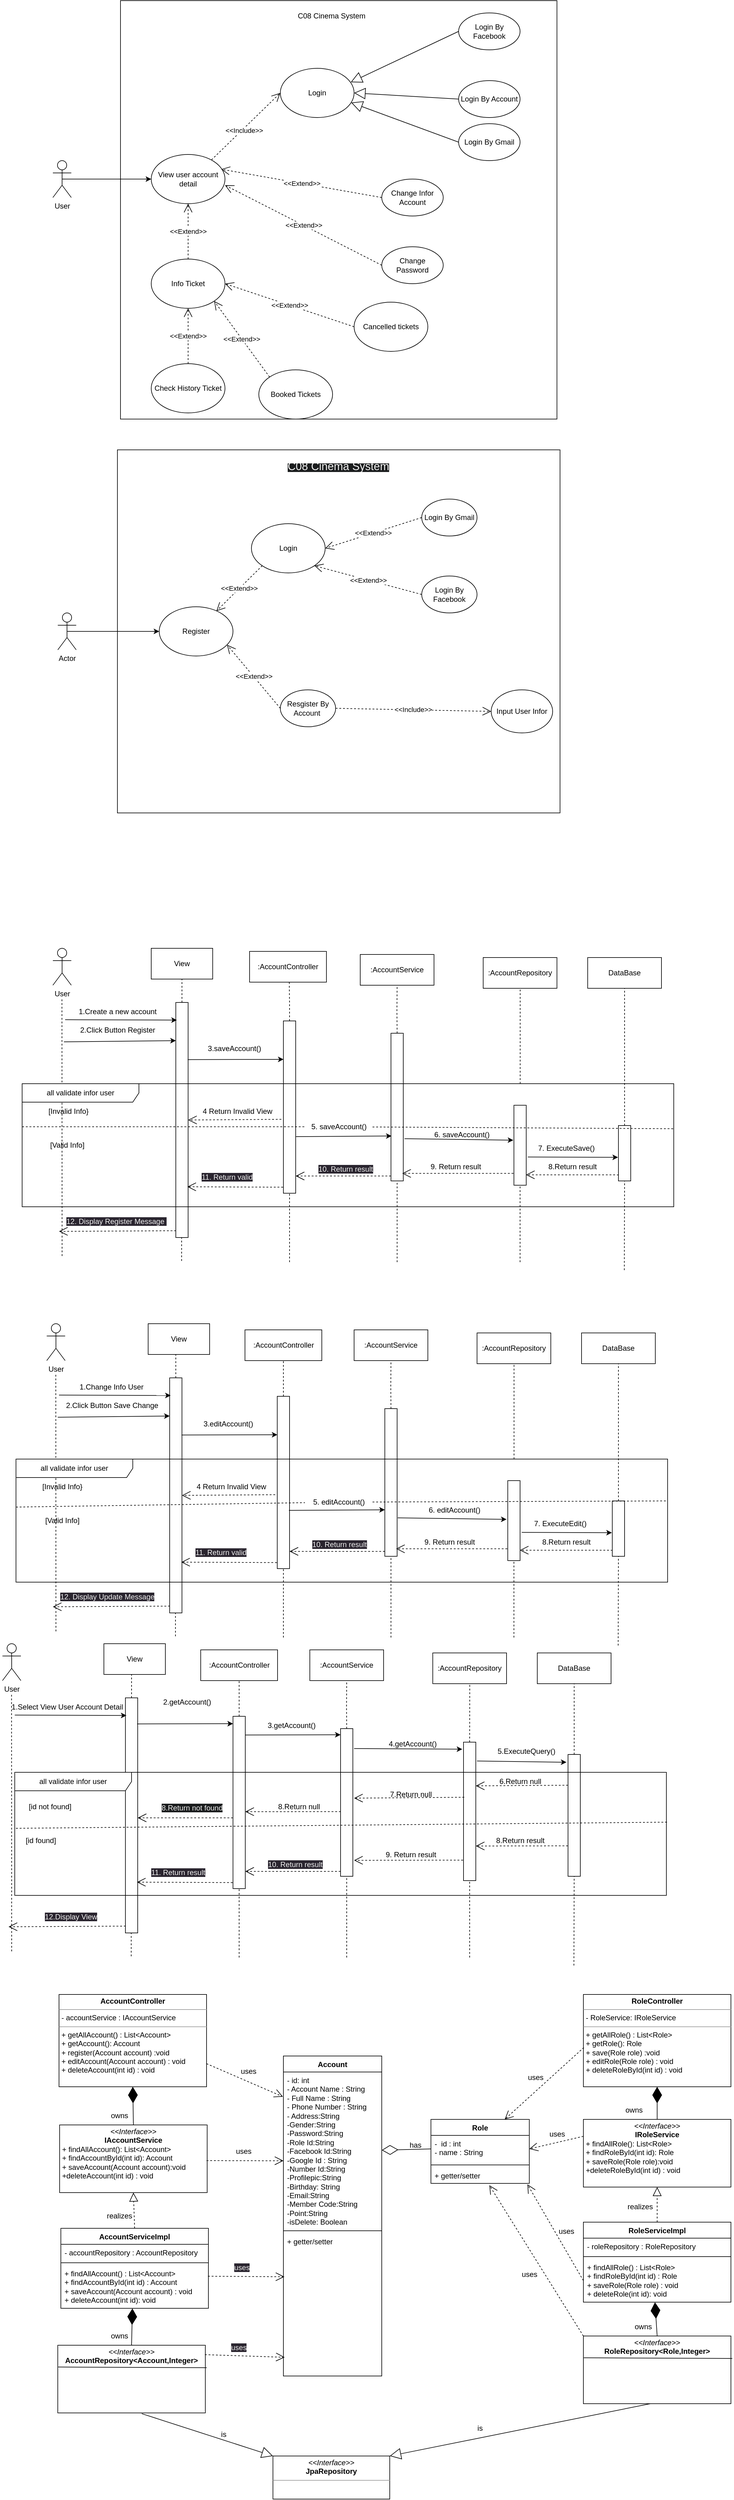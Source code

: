 <mxfile version="23.1.5" type="device">
  <diagram name="Page-1" id="KQoqryiFrZoYs7TO9lhx">
    <mxGraphModel dx="2524" dy="836" grid="1" gridSize="10" guides="1" tooltips="1" connect="1" arrows="1" fold="1" page="1" pageScale="1" pageWidth="850" pageHeight="1100" math="0" shadow="0">
      <root>
        <mxCell id="0" />
        <mxCell id="1" parent="0" />
        <mxCell id="QKt5LQErIS5qsYVif_62-36" value="" style="rounded=0;whiteSpace=wrap;html=1;" parent="1" vertex="1">
          <mxGeometry x="135" y="800" width="720" height="590" as="geometry" />
        </mxCell>
        <mxCell id="QKt5LQErIS5qsYVif_62-1" value="User" style="shape=umlActor;verticalLabelPosition=bottom;verticalAlign=top;html=1;outlineConnect=0;" parent="1" vertex="1">
          <mxGeometry x="30" y="330" width="30" height="60" as="geometry" />
        </mxCell>
        <mxCell id="QKt5LQErIS5qsYVif_62-7" value="" style="rounded=0;whiteSpace=wrap;html=1;" parent="1" vertex="1">
          <mxGeometry x="140" y="70" width="710" height="680" as="geometry" />
        </mxCell>
        <mxCell id="QKt5LQErIS5qsYVif_62-6" value="View user account detail" style="ellipse;whiteSpace=wrap;html=1;" parent="1" vertex="1">
          <mxGeometry x="190" y="320" width="120" height="80" as="geometry" />
        </mxCell>
        <mxCell id="QKt5LQErIS5qsYVif_62-11" value="Login" style="ellipse;whiteSpace=wrap;html=1;" parent="1" vertex="1">
          <mxGeometry x="400" y="180" width="120" height="80" as="geometry" />
        </mxCell>
        <mxCell id="QKt5LQErIS5qsYVif_62-17" value="" style="endArrow=open;endSize=12;dashed=1;html=1;rounded=0;exitX=0.817;exitY=0.11;exitDx=0;exitDy=0;entryX=0;entryY=0.5;entryDx=0;entryDy=0;exitPerimeter=0;" parent="1" source="QKt5LQErIS5qsYVif_62-6" target="QKt5LQErIS5qsYVif_62-11" edge="1">
          <mxGeometry width="160" relative="1" as="geometry">
            <mxPoint x="420" y="480" as="sourcePoint" />
            <mxPoint x="580" y="480" as="targetPoint" />
          </mxGeometry>
        </mxCell>
        <mxCell id="QKt5LQErIS5qsYVif_62-19" value="&amp;lt;&amp;lt;Include&amp;gt;&amp;gt;" style="edgeLabel;html=1;align=center;verticalAlign=middle;resizable=0;points=[];" parent="QKt5LQErIS5qsYVif_62-17" vertex="1" connectable="0">
          <mxGeometry x="-0.081" y="-2" relative="1" as="geometry">
            <mxPoint as="offset" />
          </mxGeometry>
        </mxCell>
        <mxCell id="QKt5LQErIS5qsYVif_62-21" style="edgeStyle=orthogonalEdgeStyle;rounded=0;orthogonalLoop=1;jettySize=auto;html=1;exitX=0.5;exitY=0.5;exitDx=0;exitDy=0;exitPerimeter=0;entryX=0;entryY=0.5;entryDx=0;entryDy=0;" parent="1" source="QKt5LQErIS5qsYVif_62-1" target="QKt5LQErIS5qsYVif_62-6" edge="1">
          <mxGeometry relative="1" as="geometry" />
        </mxCell>
        <mxCell id="QKt5LQErIS5qsYVif_62-22" value="Login By Facebook" style="ellipse;whiteSpace=wrap;html=1;" parent="1" vertex="1">
          <mxGeometry x="690" y="90" width="100" height="60" as="geometry" />
        </mxCell>
        <mxCell id="QKt5LQErIS5qsYVif_62-23" value="Login By Gmail" style="ellipse;whiteSpace=wrap;html=1;" parent="1" vertex="1">
          <mxGeometry x="690" y="270" width="100" height="60" as="geometry" />
        </mxCell>
        <mxCell id="QKt5LQErIS5qsYVif_62-25" value="" style="endArrow=block;endSize=16;endFill=0;html=1;rounded=0;exitX=0;exitY=0.5;exitDx=0;exitDy=0;entryX=0.955;entryY=0.283;entryDx=0;entryDy=0;entryPerimeter=0;" parent="1" source="QKt5LQErIS5qsYVif_62-22" target="QKt5LQErIS5qsYVif_62-11" edge="1">
          <mxGeometry width="160" relative="1" as="geometry">
            <mxPoint x="420" y="410" as="sourcePoint" />
            <mxPoint x="580" y="410" as="targetPoint" />
          </mxGeometry>
        </mxCell>
        <mxCell id="QKt5LQErIS5qsYVif_62-26" value="" style="endArrow=block;endSize=16;endFill=0;html=1;rounded=0;exitX=0;exitY=0.5;exitDx=0;exitDy=0;entryX=0.961;entryY=0.697;entryDx=0;entryDy=0;entryPerimeter=0;" parent="1" source="QKt5LQErIS5qsYVif_62-23" target="QKt5LQErIS5qsYVif_62-11" edge="1">
          <mxGeometry width="160" relative="1" as="geometry">
            <mxPoint x="690" y="260" as="sourcePoint" />
            <mxPoint x="540" y="360" as="targetPoint" />
          </mxGeometry>
        </mxCell>
        <mxCell id="QKt5LQErIS5qsYVif_62-27" value="Change Infor Account" style="ellipse;whiteSpace=wrap;html=1;" parent="1" vertex="1">
          <mxGeometry x="565" y="360" width="100" height="60" as="geometry" />
        </mxCell>
        <mxCell id="QKt5LQErIS5qsYVif_62-28" value="&amp;lt;&amp;lt;Extend&amp;gt;&amp;gt;" style="endArrow=open;endSize=12;dashed=1;html=1;rounded=0;exitX=0;exitY=0.5;exitDx=0;exitDy=0;entryX=0.949;entryY=0.3;entryDx=0;entryDy=0;entryPerimeter=0;" parent="1" source="QKt5LQErIS5qsYVif_62-27" target="QKt5LQErIS5qsYVif_62-6" edge="1">
          <mxGeometry width="160" relative="1" as="geometry">
            <mxPoint x="370" y="500" as="sourcePoint" />
            <mxPoint x="530" y="500" as="targetPoint" />
          </mxGeometry>
        </mxCell>
        <mxCell id="QKt5LQErIS5qsYVif_62-30" value="Change Password" style="ellipse;whiteSpace=wrap;html=1;" parent="1" vertex="1">
          <mxGeometry x="565" y="470" width="100" height="60" as="geometry" />
        </mxCell>
        <mxCell id="QKt5LQErIS5qsYVif_62-32" value="&amp;lt;&amp;lt;Extend&amp;gt;&amp;gt;" style="endArrow=open;endSize=12;dashed=1;html=1;rounded=0;exitX=0;exitY=0.5;exitDx=0;exitDy=0;entryX=1;entryY=0.625;entryDx=0;entryDy=0;entryPerimeter=0;" parent="1" source="QKt5LQErIS5qsYVif_62-30" target="QKt5LQErIS5qsYVif_62-6" edge="1">
          <mxGeometry width="160" relative="1" as="geometry">
            <mxPoint x="370" y="570" as="sourcePoint" />
            <mxPoint x="530" y="570" as="targetPoint" />
          </mxGeometry>
        </mxCell>
        <mxCell id="QKt5LQErIS5qsYVif_62-33" value="Login By Account" style="ellipse;whiteSpace=wrap;html=1;" parent="1" vertex="1">
          <mxGeometry x="690" y="200" width="100" height="60" as="geometry" />
        </mxCell>
        <mxCell id="QKt5LQErIS5qsYVif_62-34" value="" style="endArrow=block;endSize=16;endFill=0;html=1;rounded=0;exitX=0;exitY=0.5;exitDx=0;exitDy=0;entryX=1;entryY=0.5;entryDx=0;entryDy=0;" parent="1" source="QKt5LQErIS5qsYVif_62-33" target="QKt5LQErIS5qsYVif_62-11" edge="1">
          <mxGeometry width="160" relative="1" as="geometry">
            <mxPoint x="420" y="480" as="sourcePoint" />
            <mxPoint x="580" y="480" as="targetPoint" />
          </mxGeometry>
        </mxCell>
        <mxCell id="QKt5LQErIS5qsYVif_62-39" style="edgeStyle=orthogonalEdgeStyle;rounded=0;orthogonalLoop=1;jettySize=auto;html=1;exitX=0.5;exitY=0.5;exitDx=0;exitDy=0;exitPerimeter=0;entryX=0;entryY=0.5;entryDx=0;entryDy=0;" parent="1" source="QKt5LQErIS5qsYVif_62-35" target="QKt5LQErIS5qsYVif_62-38" edge="1">
          <mxGeometry relative="1" as="geometry" />
        </mxCell>
        <mxCell id="QKt5LQErIS5qsYVif_62-35" value="Actor" style="shape=umlActor;verticalLabelPosition=bottom;verticalAlign=top;html=1;outlineConnect=0;" parent="1" vertex="1">
          <mxGeometry x="38" y="1065" width="30" height="60" as="geometry" />
        </mxCell>
        <mxCell id="QKt5LQErIS5qsYVif_62-37" style="edgeStyle=orthogonalEdgeStyle;rounded=0;orthogonalLoop=1;jettySize=auto;html=1;exitX=0.5;exitY=1;exitDx=0;exitDy=0;" parent="1" source="QKt5LQErIS5qsYVif_62-36" target="QKt5LQErIS5qsYVif_62-36" edge="1">
          <mxGeometry relative="1" as="geometry" />
        </mxCell>
        <mxCell id="QKt5LQErIS5qsYVif_62-38" value="Register" style="ellipse;whiteSpace=wrap;html=1;" parent="1" vertex="1">
          <mxGeometry x="203" y="1055" width="120" height="80" as="geometry" />
        </mxCell>
        <mxCell id="QKt5LQErIS5qsYVif_62-40" value="Login By Gmail" style="ellipse;whiteSpace=wrap;html=1;" parent="1" vertex="1">
          <mxGeometry x="630" y="880" width="90" height="60" as="geometry" />
        </mxCell>
        <mxCell id="QKt5LQErIS5qsYVif_62-42" value="Login By Facebook" style="ellipse;whiteSpace=wrap;html=1;" parent="1" vertex="1">
          <mxGeometry x="630" y="1005" width="90" height="60" as="geometry" />
        </mxCell>
        <mxCell id="QKt5LQErIS5qsYVif_62-44" value="Resgister By Account&amp;nbsp;" style="ellipse;whiteSpace=wrap;html=1;" parent="1" vertex="1">
          <mxGeometry x="400" y="1190" width="90" height="60" as="geometry" />
        </mxCell>
        <mxCell id="QKt5LQErIS5qsYVif_62-48" value="&amp;lt;&amp;lt;Extend&amp;gt;&amp;gt;" style="endArrow=open;endSize=12;dashed=1;html=1;rounded=0;exitX=0;exitY=0.5;exitDx=0;exitDy=0;entryX=0.92;entryY=0.774;entryDx=0;entryDy=0;entryPerimeter=0;" parent="1" source="QKt5LQErIS5qsYVif_62-44" target="QKt5LQErIS5qsYVif_62-38" edge="1">
          <mxGeometry width="160" relative="1" as="geometry">
            <mxPoint x="470" y="1060" as="sourcePoint" />
            <mxPoint x="630" y="1060" as="targetPoint" />
          </mxGeometry>
        </mxCell>
        <mxCell id="QKt5LQErIS5qsYVif_62-49" value="&amp;lt;&amp;lt;Extend&amp;gt;&amp;gt;" style="endArrow=open;endSize=12;dashed=1;html=1;rounded=0;exitX=0;exitY=0.5;exitDx=0;exitDy=0;entryX=1;entryY=0.5;entryDx=0;entryDy=0;" parent="1" source="QKt5LQErIS5qsYVif_62-40" target="QKt5LQErIS5qsYVif_62-71" edge="1">
          <mxGeometry width="160" relative="1" as="geometry">
            <mxPoint x="320" y="990" as="sourcePoint" />
            <mxPoint x="312" y="1052" as="targetPoint" />
          </mxGeometry>
        </mxCell>
        <mxCell id="QKt5LQErIS5qsYVif_62-51" value="&amp;lt;&amp;lt;Extend&amp;gt;&amp;gt;" style="endArrow=open;endSize=12;dashed=1;html=1;rounded=0;exitX=0;exitY=0.5;exitDx=0;exitDy=0;entryX=1;entryY=1;entryDx=0;entryDy=0;" parent="1" source="QKt5LQErIS5qsYVif_62-42" target="QKt5LQErIS5qsYVif_62-71" edge="1">
          <mxGeometry width="160" relative="1" as="geometry">
            <mxPoint x="340" y="1030" as="sourcePoint" />
            <mxPoint x="500" y="1030" as="targetPoint" />
          </mxGeometry>
        </mxCell>
        <mxCell id="QKt5LQErIS5qsYVif_62-54" value="Info Ticket" style="ellipse;whiteSpace=wrap;html=1;" parent="1" vertex="1">
          <mxGeometry x="190" y="490" width="120" height="80" as="geometry" />
        </mxCell>
        <mxCell id="QKt5LQErIS5qsYVif_62-56" value="&amp;lt;&amp;lt;Extend&amp;gt;&amp;gt;" style="endArrow=open;endSize=12;dashed=1;html=1;rounded=0;exitX=0.5;exitY=0;exitDx=0;exitDy=0;entryX=0.5;entryY=1;entryDx=0;entryDy=0;" parent="1" source="QKt5LQErIS5qsYVif_62-54" target="QKt5LQErIS5qsYVif_62-6" edge="1">
          <mxGeometry width="160" relative="1" as="geometry">
            <mxPoint x="350" y="590" as="sourcePoint" />
            <mxPoint x="510" y="590" as="targetPoint" />
          </mxGeometry>
        </mxCell>
        <mxCell id="QKt5LQErIS5qsYVif_62-57" value="Check History Ticket" style="ellipse;whiteSpace=wrap;html=1;" parent="1" vertex="1">
          <mxGeometry x="190" y="660" width="120" height="80" as="geometry" />
        </mxCell>
        <mxCell id="QKt5LQErIS5qsYVif_62-59" value="Cancelled tickets" style="ellipse;whiteSpace=wrap;html=1;" parent="1" vertex="1">
          <mxGeometry x="520" y="560" width="120" height="80" as="geometry" />
        </mxCell>
        <mxCell id="QKt5LQErIS5qsYVif_62-61" value="Booked Tickets" style="ellipse;whiteSpace=wrap;html=1;" parent="1" vertex="1">
          <mxGeometry x="365" y="670" width="120" height="80" as="geometry" />
        </mxCell>
        <mxCell id="QKt5LQErIS5qsYVif_62-62" value="&amp;lt;&amp;lt;Extend&amp;gt;&amp;gt;" style="endArrow=open;endSize=12;dashed=1;html=1;rounded=0;exitX=0;exitY=0.5;exitDx=0;exitDy=0;entryX=1;entryY=0.5;entryDx=0;entryDy=0;" parent="1" source="QKt5LQErIS5qsYVif_62-59" target="QKt5LQErIS5qsYVif_62-54" edge="1">
          <mxGeometry width="160" relative="1" as="geometry">
            <mxPoint x="620" y="600" as="sourcePoint" />
            <mxPoint x="780" y="600" as="targetPoint" />
          </mxGeometry>
        </mxCell>
        <mxCell id="QKt5LQErIS5qsYVif_62-63" value="&amp;lt;&amp;lt;Extend&amp;gt;&amp;gt;" style="endArrow=open;endSize=12;dashed=1;html=1;rounded=0;exitX=0;exitY=0;exitDx=0;exitDy=0;entryX=1;entryY=1;entryDx=0;entryDy=0;" parent="1" source="QKt5LQErIS5qsYVif_62-61" target="QKt5LQErIS5qsYVif_62-54" edge="1">
          <mxGeometry width="160" relative="1" as="geometry">
            <mxPoint x="550" y="650" as="sourcePoint" />
            <mxPoint x="710" y="650" as="targetPoint" />
          </mxGeometry>
        </mxCell>
        <mxCell id="QKt5LQErIS5qsYVif_62-65" value="&amp;lt;&amp;lt;Extend&amp;gt;&amp;gt;" style="endArrow=open;endSize=12;dashed=1;html=1;rounded=0;exitX=0.5;exitY=0;exitDx=0;exitDy=0;entryX=0.5;entryY=1;entryDx=0;entryDy=0;" parent="1" source="QKt5LQErIS5qsYVif_62-57" target="QKt5LQErIS5qsYVif_62-54" edge="1">
          <mxGeometry width="160" relative="1" as="geometry">
            <mxPoint x="350" y="490" as="sourcePoint" />
            <mxPoint x="510" y="490" as="targetPoint" />
          </mxGeometry>
        </mxCell>
        <mxCell id="QKt5LQErIS5qsYVif_62-67" value="Input User Infor" style="ellipse;whiteSpace=wrap;html=1;" parent="1" vertex="1">
          <mxGeometry x="743" y="1190" width="100" height="70" as="geometry" />
        </mxCell>
        <mxCell id="QKt5LQErIS5qsYVif_62-68" value="&amp;lt;&amp;lt;Include&amp;gt;&amp;gt;" style="endArrow=open;endSize=12;dashed=1;html=1;rounded=0;exitX=1;exitY=0.5;exitDx=0;exitDy=0;entryX=0;entryY=0.5;entryDx=0;entryDy=0;" parent="1" source="QKt5LQErIS5qsYVif_62-44" target="QKt5LQErIS5qsYVif_62-67" edge="1">
          <mxGeometry width="160" relative="1" as="geometry">
            <mxPoint x="170" y="880" as="sourcePoint" />
            <mxPoint x="330" y="880" as="targetPoint" />
          </mxGeometry>
        </mxCell>
        <mxCell id="QKt5LQErIS5qsYVif_62-71" value="Login" style="ellipse;whiteSpace=wrap;html=1;" parent="1" vertex="1">
          <mxGeometry x="353" y="920" width="120" height="80" as="geometry" />
        </mxCell>
        <mxCell id="QKt5LQErIS5qsYVif_62-74" value="&amp;lt;&amp;lt;Extend&amp;gt;&amp;gt;" style="endArrow=open;endSize=12;dashed=1;html=1;rounded=0;exitX=0;exitY=1;exitDx=0;exitDy=0;entryX=0.775;entryY=0.088;entryDx=0;entryDy=0;entryPerimeter=0;" parent="1" source="QKt5LQErIS5qsYVif_62-71" target="QKt5LQErIS5qsYVif_62-38" edge="1">
          <mxGeometry width="160" relative="1" as="geometry">
            <mxPoint x="200" y="920" as="sourcePoint" />
            <mxPoint x="360" y="920" as="targetPoint" />
          </mxGeometry>
        </mxCell>
        <mxCell id="QKt5LQErIS5qsYVif_62-75" value="User" style="shape=umlActor;verticalLabelPosition=bottom;verticalAlign=top;html=1;outlineConnect=0;" parent="1" vertex="1">
          <mxGeometry x="30" y="1610" width="30" height="60" as="geometry" />
        </mxCell>
        <mxCell id="QKt5LQErIS5qsYVif_62-76" value="View" style="rounded=0;whiteSpace=wrap;html=1;" parent="1" vertex="1">
          <mxGeometry x="190" y="1610" width="100" height="50" as="geometry" />
        </mxCell>
        <mxCell id="QKt5LQErIS5qsYVif_62-77" value=":AccountController" style="rounded=0;whiteSpace=wrap;html=1;" parent="1" vertex="1">
          <mxGeometry x="350" y="1615" width="125" height="50" as="geometry" />
        </mxCell>
        <mxCell id="QKt5LQErIS5qsYVif_62-78" value=":AccountService" style="rounded=0;whiteSpace=wrap;html=1;" parent="1" vertex="1">
          <mxGeometry x="530" y="1620" width="120" height="50" as="geometry" />
        </mxCell>
        <mxCell id="QKt5LQErIS5qsYVif_62-79" value=":AccountRepository" style="rounded=0;whiteSpace=wrap;html=1;" parent="1" vertex="1">
          <mxGeometry x="730" y="1625" width="120" height="50" as="geometry" />
        </mxCell>
        <mxCell id="QKt5LQErIS5qsYVif_62-80" value="DataBase" style="rounded=0;whiteSpace=wrap;html=1;" parent="1" vertex="1">
          <mxGeometry x="900" y="1625" width="120" height="50" as="geometry" />
        </mxCell>
        <mxCell id="QKt5LQErIS5qsYVif_62-84" value="" style="endArrow=none;dashed=1;html=1;rounded=0;" parent="1" edge="1">
          <mxGeometry width="50" height="50" relative="1" as="geometry">
            <mxPoint x="45" y="2110" as="sourcePoint" />
            <mxPoint x="44.76" y="1690" as="targetPoint" />
          </mxGeometry>
        </mxCell>
        <mxCell id="QKt5LQErIS5qsYVif_62-85" value="" style="endArrow=none;dashed=1;html=1;rounded=0;entryX=0.5;entryY=1;entryDx=0;entryDy=0;exitX=0.5;exitY=0;exitDx=0;exitDy=0;" parent="1" source="QKt5LQErIS5qsYVif_62-88" target="QKt5LQErIS5qsYVif_62-76" edge="1">
          <mxGeometry width="50" height="50" relative="1" as="geometry">
            <mxPoint x="170" y="1700" as="sourcePoint" />
            <mxPoint x="180" y="1690" as="targetPoint" />
          </mxGeometry>
        </mxCell>
        <mxCell id="QKt5LQErIS5qsYVif_62-88" value="" style="rounded=0;whiteSpace=wrap;html=1;" parent="1" vertex="1">
          <mxGeometry x="230" y="1698" width="20" height="382" as="geometry" />
        </mxCell>
        <mxCell id="QKt5LQErIS5qsYVif_62-89" value="" style="rounded=0;whiteSpace=wrap;html=1;" parent="1" vertex="1">
          <mxGeometry x="405" y="1728" width="20" height="280" as="geometry" />
        </mxCell>
        <mxCell id="QKt5LQErIS5qsYVif_62-90" value="" style="rounded=0;whiteSpace=wrap;html=1;" parent="1" vertex="1">
          <mxGeometry x="580" y="1748" width="20" height="240" as="geometry" />
        </mxCell>
        <mxCell id="QKt5LQErIS5qsYVif_62-92" value="" style="rounded=0;whiteSpace=wrap;html=1;" parent="1" vertex="1">
          <mxGeometry x="780" y="1865" width="20" height="130" as="geometry" />
        </mxCell>
        <mxCell id="QKt5LQErIS5qsYVif_62-94" value="" style="rounded=0;whiteSpace=wrap;html=1;" parent="1" vertex="1">
          <mxGeometry x="950" y="1898" width="20" height="90" as="geometry" />
        </mxCell>
        <mxCell id="QKt5LQErIS5qsYVif_62-95" value="" style="endArrow=classic;html=1;rounded=0;entryX=0.083;entryY=0.075;entryDx=0;entryDy=0;entryPerimeter=0;" parent="1" target="QKt5LQErIS5qsYVif_62-88" edge="1">
          <mxGeometry width="50" height="50" relative="1" as="geometry">
            <mxPoint x="50" y="1726" as="sourcePoint" />
            <mxPoint x="330" y="1730" as="targetPoint" />
          </mxGeometry>
        </mxCell>
        <mxCell id="QKt5LQErIS5qsYVif_62-97" value="1.Create a new account" style="text;html=1;align=center;verticalAlign=middle;resizable=0;points=[];autosize=1;strokeColor=none;fillColor=none;" parent="1" vertex="1">
          <mxGeometry x="60" y="1698" width="150" height="30" as="geometry" />
        </mxCell>
        <mxCell id="QKt5LQErIS5qsYVif_62-99" value="" style="endArrow=classic;html=1;rounded=0;entryX=0.083;entryY=0.075;entryDx=0;entryDy=0;entryPerimeter=0;" parent="1" edge="1">
          <mxGeometry width="50" height="50" relative="1" as="geometry">
            <mxPoint x="48" y="1762" as="sourcePoint" />
            <mxPoint x="230" y="1760" as="targetPoint" />
          </mxGeometry>
        </mxCell>
        <mxCell id="QKt5LQErIS5qsYVif_62-100" value="2.Click Button Register" style="text;html=1;align=center;verticalAlign=middle;resizable=0;points=[];autosize=1;strokeColor=none;fillColor=none;" parent="1" vertex="1">
          <mxGeometry x="60" y="1728" width="150" height="30" as="geometry" />
        </mxCell>
        <mxCell id="QKt5LQErIS5qsYVif_62-102" value="" style="endArrow=none;dashed=1;html=1;rounded=0;exitX=0.5;exitY=0;exitDx=0;exitDy=0;entryX=0.516;entryY=0.961;entryDx=0;entryDy=0;entryPerimeter=0;" parent="1" source="QKt5LQErIS5qsYVif_62-89" target="QKt5LQErIS5qsYVif_62-77" edge="1">
          <mxGeometry width="50" height="50" relative="1" as="geometry">
            <mxPoint x="410" y="1728" as="sourcePoint" />
            <mxPoint x="413" y="1665" as="targetPoint" />
            <Array as="points">
              <mxPoint x="415" y="1700" />
            </Array>
          </mxGeometry>
        </mxCell>
        <mxCell id="QKt5LQErIS5qsYVif_62-104" value="" style="endArrow=none;dashed=1;html=1;rounded=0;exitX=0.5;exitY=0;exitDx=0;exitDy=0;entryX=0.5;entryY=1;entryDx=0;entryDy=0;" parent="1" source="QKt5LQErIS5qsYVif_62-90" target="QKt5LQErIS5qsYVif_62-78" edge="1">
          <mxGeometry width="50" height="50" relative="1" as="geometry">
            <mxPoint x="589.67" y="1740" as="sourcePoint" />
            <mxPoint x="589.67" y="1675" as="targetPoint" />
            <Array as="points">
              <mxPoint x="589.67" y="1712" />
            </Array>
          </mxGeometry>
        </mxCell>
        <mxCell id="QKt5LQErIS5qsYVif_62-106" value="" style="endArrow=none;dashed=1;html=1;rounded=0;exitX=0.5;exitY=0;exitDx=0;exitDy=0;entryX=0.5;entryY=1;entryDx=0;entryDy=0;" parent="1" edge="1">
          <mxGeometry width="50" height="50" relative="1" as="geometry">
            <mxPoint x="790.17" y="1830" as="sourcePoint" />
            <mxPoint x="790.17" y="1675" as="targetPoint" />
            <Array as="points" />
          </mxGeometry>
        </mxCell>
        <mxCell id="QKt5LQErIS5qsYVif_62-107" value="" style="endArrow=none;dashed=1;html=1;rounded=0;exitX=0.5;exitY=0;exitDx=0;exitDy=0;entryX=0.5;entryY=1;entryDx=0;entryDy=0;" parent="1" source="QKt5LQErIS5qsYVif_62-94" target="QKt5LQErIS5qsYVif_62-80" edge="1">
          <mxGeometry width="50" height="50" relative="1" as="geometry">
            <mxPoint x="990" y="1845" as="sourcePoint" />
            <mxPoint x="990" y="1690" as="targetPoint" />
            <Array as="points" />
          </mxGeometry>
        </mxCell>
        <mxCell id="QKt5LQErIS5qsYVif_62-109" value="3.saveAccount()" style="text;html=1;align=center;verticalAlign=middle;resizable=0;points=[];autosize=1;strokeColor=none;fillColor=none;" parent="1" vertex="1">
          <mxGeometry x="270" y="1758" width="110" height="30" as="geometry" />
        </mxCell>
        <mxCell id="QKt5LQErIS5qsYVif_62-117" value="" style="endArrow=none;dashed=1;html=1;rounded=0;entryX=0.5;entryY=1;entryDx=0;entryDy=0;exitX=0.5;exitY=0;exitDx=0;exitDy=0;" parent="1" edge="1">
          <mxGeometry width="50" height="50" relative="1" as="geometry">
            <mxPoint x="239.44" y="2118" as="sourcePoint" />
            <mxPoint x="239.44" y="2080" as="targetPoint" />
          </mxGeometry>
        </mxCell>
        <mxCell id="QKt5LQErIS5qsYVif_62-128" value="[Invalid Info}" style="text;html=1;align=center;verticalAlign=middle;resizable=0;points=[];autosize=1;strokeColor=none;fillColor=none;" parent="1" vertex="1">
          <mxGeometry x="10" y="1860" width="90" height="30" as="geometry" />
        </mxCell>
        <mxCell id="QKt5LQErIS5qsYVif_62-129" value="[Valid Info]" style="text;html=1;align=center;verticalAlign=middle;resizable=0;points=[];autosize=1;strokeColor=none;fillColor=none;" parent="1" vertex="1">
          <mxGeometry x="13" y="1915" width="80" height="30" as="geometry" />
        </mxCell>
        <mxCell id="QKt5LQErIS5qsYVif_62-130" value="" style="endArrow=none;dashed=1;html=1;rounded=0;entryX=1.001;entryY=0.366;entryDx=0;entryDy=0;entryPerimeter=0;" parent="1" source="WL6VqEPVw5pHVpMwfatw-42" target="QKt5LQErIS5qsYVif_62-135" edge="1">
          <mxGeometry width="50" height="50" relative="1" as="geometry">
            <mxPoint x="-60" y="1900" as="sourcePoint" />
            <mxPoint x="1086.667" y="1900" as="targetPoint" />
          </mxGeometry>
        </mxCell>
        <mxCell id="QKt5LQErIS5qsYVif_62-132" value="" style="endArrow=classic;html=1;rounded=0;exitX=0.964;exitY=0.243;exitDx=0;exitDy=0;entryX=0.01;entryY=0.223;entryDx=0;entryDy=0;entryPerimeter=0;exitPerimeter=0;" parent="1" source="QKt5LQErIS5qsYVif_62-88" target="QKt5LQErIS5qsYVif_62-89" edge="1">
          <mxGeometry width="50" height="50" relative="1" as="geometry">
            <mxPoint x="270" y="1840" as="sourcePoint" />
            <mxPoint x="320" y="1790" as="targetPoint" />
          </mxGeometry>
        </mxCell>
        <mxCell id="QKt5LQErIS5qsYVif_62-135" value="all validate infor user" style="shape=umlFrame;whiteSpace=wrap;html=1;pointerEvents=0;width=190;height=30;" parent="1" vertex="1">
          <mxGeometry x="-20" y="1830" width="1060" height="200" as="geometry" />
        </mxCell>
        <mxCell id="QKt5LQErIS5qsYVif_62-138" value="4 Return Invalid View" style="text;html=1;align=center;verticalAlign=middle;resizable=0;points=[];autosize=1;strokeColor=none;fillColor=none;" parent="1" vertex="1">
          <mxGeometry x="260" y="1860" width="140" height="30" as="geometry" />
        </mxCell>
        <mxCell id="QKt5LQErIS5qsYVif_62-139" value="" style="endArrow=open;endSize=12;dashed=1;html=1;rounded=0;exitX=-0.167;exitY=0.571;exitDx=0;exitDy=0;exitPerimeter=0;entryX=1;entryY=0.5;entryDx=0;entryDy=0;" parent="1" source="QKt5LQErIS5qsYVif_62-89" target="QKt5LQErIS5qsYVif_62-88" edge="1">
          <mxGeometry width="160" relative="1" as="geometry">
            <mxPoint x="270" y="1964.58" as="sourcePoint" />
            <mxPoint x="430" y="1964.58" as="targetPoint" />
          </mxGeometry>
        </mxCell>
        <mxCell id="QKt5LQErIS5qsYVif_62-142" value="" style="endArrow=classic;html=1;rounded=0;exitX=1.102;exitY=0.714;exitDx=0;exitDy=0;exitPerimeter=0;entryX=-0.05;entryY=0.437;entryDx=0;entryDy=0;entryPerimeter=0;" parent="1" source="QKt5LQErIS5qsYVif_62-90" target="QKt5LQErIS5qsYVif_62-92" edge="1">
          <mxGeometry width="50" height="50" relative="1" as="geometry">
            <mxPoint x="603" y="1928" as="sourcePoint" />
            <mxPoint x="783" y="1930" as="targetPoint" />
          </mxGeometry>
        </mxCell>
        <mxCell id="QKt5LQErIS5qsYVif_62-143" value="6. saveAccount()" style="text;html=1;align=center;verticalAlign=middle;resizable=0;points=[];autosize=1;strokeColor=none;fillColor=none;" parent="1" vertex="1">
          <mxGeometry x="640" y="1898" width="110" height="30" as="geometry" />
        </mxCell>
        <mxCell id="QKt5LQErIS5qsYVif_62-144" value="" style="endArrow=classic;html=1;rounded=0;exitX=1.132;exitY=0.647;exitDx=0;exitDy=0;exitPerimeter=0;entryX=-0.035;entryY=0.574;entryDx=0;entryDy=0;entryPerimeter=0;" parent="1" source="QKt5LQErIS5qsYVif_62-92" target="QKt5LQErIS5qsYVif_62-94" edge="1">
          <mxGeometry width="50" height="50" relative="1" as="geometry">
            <mxPoint x="800" y="1947" as="sourcePoint" />
            <mxPoint x="950" y="1955" as="targetPoint" />
          </mxGeometry>
        </mxCell>
        <mxCell id="QKt5LQErIS5qsYVif_62-145" value="7. ExecuteSave()" style="text;html=1;align=center;verticalAlign=middle;resizable=0;points=[];autosize=1;strokeColor=none;fillColor=none;" parent="1" vertex="1">
          <mxGeometry x="805" y="1920" width="120" height="30" as="geometry" />
        </mxCell>
        <mxCell id="QKt5LQErIS5qsYVif_62-146" value="" style="endArrow=open;endSize=12;dashed=1;html=1;rounded=0;exitX=0.026;exitY=0.891;exitDx=0;exitDy=0;exitPerimeter=0;entryX=0.98;entryY=0.87;entryDx=0;entryDy=0;entryPerimeter=0;" parent="1" source="QKt5LQErIS5qsYVif_62-94" target="QKt5LQErIS5qsYVif_62-92" edge="1">
          <mxGeometry width="160" relative="1" as="geometry">
            <mxPoint x="910" y="1988.004" as="sourcePoint" />
            <mxPoint x="830" y="1975.56" as="targetPoint" />
          </mxGeometry>
        </mxCell>
        <mxCell id="QKt5LQErIS5qsYVif_62-147" value="8.Return result" style="text;html=1;align=center;verticalAlign=middle;resizable=0;points=[];autosize=1;strokeColor=none;fillColor=none;" parent="1" vertex="1">
          <mxGeometry x="825" y="1950" width="100" height="30" as="geometry" />
        </mxCell>
        <mxCell id="QKt5LQErIS5qsYVif_62-149" value="" style="endArrow=open;endSize=12;dashed=1;html=1;rounded=0;exitX=-0.041;exitY=0.852;exitDx=0;exitDy=0;exitPerimeter=0;entryX=0.915;entryY=0.949;entryDx=0;entryDy=0;entryPerimeter=0;" parent="1" source="QKt5LQErIS5qsYVif_62-92" target="QKt5LQErIS5qsYVif_62-90" edge="1">
          <mxGeometry width="160" relative="1" as="geometry">
            <mxPoint x="595" y="2060" as="sourcePoint" />
            <mxPoint x="755" y="2060" as="targetPoint" />
          </mxGeometry>
        </mxCell>
        <mxCell id="QKt5LQErIS5qsYVif_62-150" value="9. Return result" style="text;html=1;align=center;verticalAlign=middle;resizable=0;points=[];autosize=1;strokeColor=none;fillColor=none;" parent="1" vertex="1">
          <mxGeometry x="630" y="1950" width="110" height="30" as="geometry" />
        </mxCell>
        <mxCell id="QKt5LQErIS5qsYVif_62-151" value="" style="endArrow=open;endSize=12;dashed=1;html=1;rounded=0;entryX=0.915;entryY=0.949;entryDx=0;entryDy=0;entryPerimeter=0;" parent="1" edge="1">
          <mxGeometry width="160" relative="1" as="geometry">
            <mxPoint x="580" y="1980" as="sourcePoint" />
            <mxPoint x="425" y="1980" as="targetPoint" />
          </mxGeometry>
        </mxCell>
        <mxCell id="QKt5LQErIS5qsYVif_62-152" value="&lt;span style=&quot;color: rgb(240, 240, 240); font-family: Helvetica; font-size: 12px; font-style: normal; font-variant-ligatures: normal; font-variant-caps: normal; font-weight: 400; letter-spacing: normal; orphans: 2; text-align: center; text-indent: 0px; text-transform: none; widows: 2; word-spacing: 0px; -webkit-text-stroke-width: 0px; background-color: rgb(42, 37, 47); text-decoration-thickness: initial; text-decoration-style: initial; text-decoration-color: initial; float: none; display: inline !important;&quot;&gt;10. Return result&lt;/span&gt;" style="text;whiteSpace=wrap;html=1;" parent="1" vertex="1">
          <mxGeometry x="460" y="1955" width="120" height="40" as="geometry" />
        </mxCell>
        <mxCell id="QKt5LQErIS5qsYVif_62-153" value="" style="endArrow=open;endSize=12;dashed=1;html=1;rounded=0;entryX=0.937;entryY=0.784;entryDx=0;entryDy=0;entryPerimeter=0;exitX=-0.03;exitY=0.965;exitDx=0;exitDy=0;exitPerimeter=0;" parent="1" source="QKt5LQErIS5qsYVif_62-89" target="QKt5LQErIS5qsYVif_62-88" edge="1">
          <mxGeometry width="160" relative="1" as="geometry">
            <mxPoint x="380" y="2000" as="sourcePoint" />
            <mxPoint x="264" y="2000" as="targetPoint" />
          </mxGeometry>
        </mxCell>
        <mxCell id="QKt5LQErIS5qsYVif_62-154" value="&lt;span style=&quot;color: rgb(240, 240, 240); font-family: Helvetica; font-size: 12px; font-style: normal; font-variant-ligatures: normal; font-variant-caps: normal; font-weight: 400; letter-spacing: normal; orphans: 2; text-align: center; text-indent: 0px; text-transform: none; widows: 2; word-spacing: 0px; -webkit-text-stroke-width: 0px; background-color: rgb(42, 37, 47); text-decoration-thickness: initial; text-decoration-style: initial; text-decoration-color: initial; float: none; display: inline !important;&quot;&gt;11. Return valid&lt;/span&gt;" style="text;whiteSpace=wrap;html=1;" parent="1" vertex="1">
          <mxGeometry x="270" y="1968" width="120" height="40" as="geometry" />
        </mxCell>
        <mxCell id="QKt5LQErIS5qsYVif_62-158" value="" style="endArrow=open;endSize=12;dashed=1;html=1;rounded=0;exitX=0.024;exitY=0.971;exitDx=0;exitDy=0;exitPerimeter=0;" parent="1" source="QKt5LQErIS5qsYVif_62-88" edge="1">
          <mxGeometry width="160" relative="1" as="geometry">
            <mxPoint x="50" y="2070" as="sourcePoint" />
            <mxPoint x="40" y="2070" as="targetPoint" />
          </mxGeometry>
        </mxCell>
        <mxCell id="QKt5LQErIS5qsYVif_62-159" value="&lt;span style=&quot;color: rgb(240, 240, 240); font-family: Helvetica; font-size: 12px; font-style: normal; font-variant-ligatures: normal; font-variant-caps: normal; font-weight: 400; letter-spacing: normal; orphans: 2; text-align: center; text-indent: 0px; text-transform: none; widows: 2; word-spacing: 0px; -webkit-text-stroke-width: 0px; background-color: rgb(42, 37, 47); text-decoration-thickness: initial; text-decoration-style: initial; text-decoration-color: initial; float: none; display: inline !important;&quot;&gt;12. Display Register Message&amp;nbsp;&lt;/span&gt;" style="text;whiteSpace=wrap;html=1;" parent="1" vertex="1">
          <mxGeometry x="50" y="2040" width="170" height="40" as="geometry" />
        </mxCell>
        <mxCell id="QKt5LQErIS5qsYVif_62-164" value="" style="endArrow=none;dashed=1;html=1;rounded=0;entryX=0.5;entryY=1;entryDx=0;entryDy=0;" parent="1" target="QKt5LQErIS5qsYVif_62-89" edge="1">
          <mxGeometry width="50" height="50" relative="1" as="geometry">
            <mxPoint x="415" y="2120" as="sourcePoint" />
            <mxPoint x="440" y="2050" as="targetPoint" />
          </mxGeometry>
        </mxCell>
        <mxCell id="QKt5LQErIS5qsYVif_62-165" value="" style="endArrow=none;dashed=1;html=1;rounded=0;entryX=0.5;entryY=1;entryDx=0;entryDy=0;" parent="1" target="QKt5LQErIS5qsYVif_62-90" edge="1">
          <mxGeometry width="50" height="50" relative="1" as="geometry">
            <mxPoint x="590" y="2120" as="sourcePoint" />
            <mxPoint x="589.57" y="2040" as="targetPoint" />
          </mxGeometry>
        </mxCell>
        <mxCell id="QKt5LQErIS5qsYVif_62-166" value="" style="endArrow=none;dashed=1;html=1;rounded=0;entryX=0.5;entryY=1;entryDx=0;entryDy=0;" parent="1" target="QKt5LQErIS5qsYVif_62-92" edge="1">
          <mxGeometry width="50" height="50" relative="1" as="geometry">
            <mxPoint x="790" y="2120" as="sourcePoint" />
            <mxPoint x="789.13" y="2030" as="targetPoint" />
          </mxGeometry>
        </mxCell>
        <mxCell id="QKt5LQErIS5qsYVif_62-167" value="" style="endArrow=none;dashed=1;html=1;rounded=0;entryX=0.5;entryY=1;entryDx=0;entryDy=0;" parent="1" target="QKt5LQErIS5qsYVif_62-94" edge="1">
          <mxGeometry width="50" height="50" relative="1" as="geometry">
            <mxPoint x="959.58" y="2133" as="sourcePoint" />
            <mxPoint x="959.58" y="2008" as="targetPoint" />
          </mxGeometry>
        </mxCell>
        <mxCell id="QKt5LQErIS5qsYVif_62-169" value=":AccountService" style="rounded=0;whiteSpace=wrap;html=1;" parent="1" vertex="1">
          <mxGeometry x="520" y="2230" width="120" height="50" as="geometry" />
        </mxCell>
        <mxCell id="QKt5LQErIS5qsYVif_62-170" value=":AccountRepository" style="rounded=0;whiteSpace=wrap;html=1;" parent="1" vertex="1">
          <mxGeometry x="720" y="2235" width="120" height="50" as="geometry" />
        </mxCell>
        <mxCell id="QKt5LQErIS5qsYVif_62-171" value="DataBase" style="rounded=0;whiteSpace=wrap;html=1;" parent="1" vertex="1">
          <mxGeometry x="890" y="2235" width="120" height="50" as="geometry" />
        </mxCell>
        <mxCell id="QKt5LQErIS5qsYVif_62-172" value="" style="endArrow=none;dashed=1;html=1;rounded=0;" parent="1" edge="1">
          <mxGeometry width="50" height="50" relative="1" as="geometry">
            <mxPoint x="35" y="2720" as="sourcePoint" />
            <mxPoint x="34.76" y="2300" as="targetPoint" />
          </mxGeometry>
        </mxCell>
        <mxCell id="QKt5LQErIS5qsYVif_62-173" value="" style="endArrow=none;dashed=1;html=1;rounded=0;entryX=0.5;entryY=1;entryDx=0;entryDy=0;exitX=0.5;exitY=0;exitDx=0;exitDy=0;" parent="1" source="QKt5LQErIS5qsYVif_62-174" edge="1">
          <mxGeometry width="50" height="50" relative="1" as="geometry">
            <mxPoint x="160" y="2310" as="sourcePoint" />
            <mxPoint x="230" y="2270" as="targetPoint" />
          </mxGeometry>
        </mxCell>
        <mxCell id="QKt5LQErIS5qsYVif_62-174" value="" style="rounded=0;whiteSpace=wrap;html=1;" parent="1" vertex="1">
          <mxGeometry x="220" y="2308" width="20" height="382" as="geometry" />
        </mxCell>
        <mxCell id="QKt5LQErIS5qsYVif_62-175" value="" style="rounded=0;whiteSpace=wrap;html=1;" parent="1" vertex="1">
          <mxGeometry x="395" y="2338" width="20" height="280" as="geometry" />
        </mxCell>
        <mxCell id="QKt5LQErIS5qsYVif_62-176" value="" style="rounded=0;whiteSpace=wrap;html=1;" parent="1" vertex="1">
          <mxGeometry x="570" y="2358" width="20" height="240" as="geometry" />
        </mxCell>
        <mxCell id="QKt5LQErIS5qsYVif_62-177" value="" style="rounded=0;whiteSpace=wrap;html=1;" parent="1" vertex="1">
          <mxGeometry x="770" y="2475" width="20" height="130" as="geometry" />
        </mxCell>
        <mxCell id="QKt5LQErIS5qsYVif_62-178" value="" style="rounded=0;whiteSpace=wrap;html=1;" parent="1" vertex="1">
          <mxGeometry x="940" y="2508" width="20" height="90" as="geometry" />
        </mxCell>
        <mxCell id="QKt5LQErIS5qsYVif_62-179" value="" style="endArrow=classic;html=1;rounded=0;entryX=0.083;entryY=0.075;entryDx=0;entryDy=0;entryPerimeter=0;" parent="1" target="QKt5LQErIS5qsYVif_62-174" edge="1">
          <mxGeometry width="50" height="50" relative="1" as="geometry">
            <mxPoint x="40" y="2336" as="sourcePoint" />
            <mxPoint x="320" y="2340" as="targetPoint" />
          </mxGeometry>
        </mxCell>
        <mxCell id="QKt5LQErIS5qsYVif_62-180" value="1.Change Info User" style="text;html=1;align=center;verticalAlign=middle;resizable=0;points=[];autosize=1;strokeColor=none;fillColor=none;" parent="1" vertex="1">
          <mxGeometry x="60" y="2308" width="130" height="30" as="geometry" />
        </mxCell>
        <mxCell id="QKt5LQErIS5qsYVif_62-181" value="" style="endArrow=classic;html=1;rounded=0;entryX=0.083;entryY=0.075;entryDx=0;entryDy=0;entryPerimeter=0;" parent="1" edge="1">
          <mxGeometry width="50" height="50" relative="1" as="geometry">
            <mxPoint x="38" y="2372" as="sourcePoint" />
            <mxPoint x="220" y="2370" as="targetPoint" />
          </mxGeometry>
        </mxCell>
        <mxCell id="QKt5LQErIS5qsYVif_62-182" value="2.Click Button Save Change" style="text;html=1;align=center;verticalAlign=middle;resizable=0;points=[];autosize=1;strokeColor=none;fillColor=none;" parent="1" vertex="1">
          <mxGeometry x="41" y="2338" width="170" height="30" as="geometry" />
        </mxCell>
        <mxCell id="QKt5LQErIS5qsYVif_62-183" value="" style="endArrow=none;dashed=1;html=1;rounded=0;exitX=0.5;exitY=0;exitDx=0;exitDy=0;entryX=0.516;entryY=0.961;entryDx=0;entryDy=0;entryPerimeter=0;" parent="1" source="QKt5LQErIS5qsYVif_62-175" edge="1">
          <mxGeometry width="50" height="50" relative="1" as="geometry">
            <mxPoint x="400" y="2338" as="sourcePoint" />
            <mxPoint x="405" y="2273" as="targetPoint" />
            <Array as="points">
              <mxPoint x="405" y="2310" />
            </Array>
          </mxGeometry>
        </mxCell>
        <mxCell id="QKt5LQErIS5qsYVif_62-184" value="" style="endArrow=none;dashed=1;html=1;rounded=0;exitX=0.5;exitY=0;exitDx=0;exitDy=0;entryX=0.5;entryY=1;entryDx=0;entryDy=0;" parent="1" source="QKt5LQErIS5qsYVif_62-176" target="QKt5LQErIS5qsYVif_62-169" edge="1">
          <mxGeometry width="50" height="50" relative="1" as="geometry">
            <mxPoint x="579.67" y="2350" as="sourcePoint" />
            <mxPoint x="579.67" y="2285" as="targetPoint" />
            <Array as="points">
              <mxPoint x="579.67" y="2322" />
            </Array>
          </mxGeometry>
        </mxCell>
        <mxCell id="QKt5LQErIS5qsYVif_62-185" value="" style="endArrow=none;dashed=1;html=1;rounded=0;exitX=0.5;exitY=0;exitDx=0;exitDy=0;entryX=0.5;entryY=1;entryDx=0;entryDy=0;" parent="1" edge="1">
          <mxGeometry width="50" height="50" relative="1" as="geometry">
            <mxPoint x="780.17" y="2440" as="sourcePoint" />
            <mxPoint x="780.17" y="2285" as="targetPoint" />
            <Array as="points" />
          </mxGeometry>
        </mxCell>
        <mxCell id="QKt5LQErIS5qsYVif_62-186" value="" style="endArrow=none;dashed=1;html=1;rounded=0;exitX=0.5;exitY=0;exitDx=0;exitDy=0;entryX=0.5;entryY=1;entryDx=0;entryDy=0;" parent="1" source="QKt5LQErIS5qsYVif_62-178" target="QKt5LQErIS5qsYVif_62-171" edge="1">
          <mxGeometry width="50" height="50" relative="1" as="geometry">
            <mxPoint x="980" y="2455" as="sourcePoint" />
            <mxPoint x="980" y="2300" as="targetPoint" />
            <Array as="points" />
          </mxGeometry>
        </mxCell>
        <mxCell id="QKt5LQErIS5qsYVif_62-187" value="3.editAccount()" style="text;html=1;align=center;verticalAlign=middle;resizable=0;points=[];autosize=1;strokeColor=none;fillColor=none;" parent="1" vertex="1">
          <mxGeometry x="265" y="2368" width="100" height="30" as="geometry" />
        </mxCell>
        <mxCell id="QKt5LQErIS5qsYVif_62-190" value="" style="endArrow=none;dashed=1;html=1;rounded=0;entryX=0.5;entryY=1;entryDx=0;entryDy=0;exitX=0.5;exitY=0;exitDx=0;exitDy=0;" parent="1" edge="1">
          <mxGeometry width="50" height="50" relative="1" as="geometry">
            <mxPoint x="229.44" y="2728" as="sourcePoint" />
            <mxPoint x="229.44" y="2690" as="targetPoint" />
          </mxGeometry>
        </mxCell>
        <mxCell id="QKt5LQErIS5qsYVif_62-191" value="[Invalid Info}" style="text;html=1;align=center;verticalAlign=middle;resizable=0;points=[];autosize=1;strokeColor=none;fillColor=none;" parent="1" vertex="1">
          <mxGeometry y="2470" width="90" height="30" as="geometry" />
        </mxCell>
        <mxCell id="QKt5LQErIS5qsYVif_62-192" value="[Valid Info]" style="text;html=1;align=center;verticalAlign=middle;resizable=0;points=[];autosize=1;strokeColor=none;fillColor=none;" parent="1" vertex="1">
          <mxGeometry x="5" y="2525" width="80" height="30" as="geometry" />
        </mxCell>
        <mxCell id="QKt5LQErIS5qsYVif_62-193" value="" style="endArrow=classic;html=1;rounded=0;exitX=0.964;exitY=0.243;exitDx=0;exitDy=0;entryX=0.01;entryY=0.223;entryDx=0;entryDy=0;entryPerimeter=0;exitPerimeter=0;" parent="1" source="QKt5LQErIS5qsYVif_62-174" target="QKt5LQErIS5qsYVif_62-175" edge="1">
          <mxGeometry width="50" height="50" relative="1" as="geometry">
            <mxPoint x="260" y="2450" as="sourcePoint" />
            <mxPoint x="310" y="2400" as="targetPoint" />
          </mxGeometry>
        </mxCell>
        <mxCell id="QKt5LQErIS5qsYVif_62-194" value="all validate infor user" style="shape=umlFrame;whiteSpace=wrap;html=1;pointerEvents=0;width=190;height=30;" parent="1" vertex="1">
          <mxGeometry x="-30" y="2440" width="1060" height="200" as="geometry" />
        </mxCell>
        <mxCell id="QKt5LQErIS5qsYVif_62-197" value="4 Return Invalid View" style="text;html=1;align=center;verticalAlign=middle;resizable=0;points=[];autosize=1;strokeColor=none;fillColor=none;" parent="1" vertex="1">
          <mxGeometry x="250" y="2470" width="140" height="30" as="geometry" />
        </mxCell>
        <mxCell id="QKt5LQErIS5qsYVif_62-198" value="" style="endArrow=open;endSize=12;dashed=1;html=1;rounded=0;exitX=-0.167;exitY=0.571;exitDx=0;exitDy=0;exitPerimeter=0;entryX=1;entryY=0.5;entryDx=0;entryDy=0;" parent="1" source="QKt5LQErIS5qsYVif_62-175" target="QKt5LQErIS5qsYVif_62-174" edge="1">
          <mxGeometry width="160" relative="1" as="geometry">
            <mxPoint x="260" y="2574.58" as="sourcePoint" />
            <mxPoint x="420" y="2574.58" as="targetPoint" />
          </mxGeometry>
        </mxCell>
        <mxCell id="QKt5LQErIS5qsYVif_62-199" value="" style="endArrow=classic;html=1;rounded=0;exitX=1.102;exitY=0.714;exitDx=0;exitDy=0;exitPerimeter=0;entryX=-0.05;entryY=0.437;entryDx=0;entryDy=0;entryPerimeter=0;" parent="1" edge="1">
          <mxGeometry width="50" height="50" relative="1" as="geometry">
            <mxPoint x="591.04" y="2535.55" as="sourcePoint" />
            <mxPoint x="768.0" y="2538.0" as="targetPoint" />
          </mxGeometry>
        </mxCell>
        <mxCell id="QKt5LQErIS5qsYVif_62-200" value="6. editAccount()" style="text;html=1;align=center;verticalAlign=middle;resizable=0;points=[];autosize=1;strokeColor=none;fillColor=none;" parent="1" vertex="1">
          <mxGeometry x="628" y="2508" width="110" height="30" as="geometry" />
        </mxCell>
        <mxCell id="QKt5LQErIS5qsYVif_62-201" value="" style="endArrow=classic;html=1;rounded=0;exitX=1.132;exitY=0.647;exitDx=0;exitDy=0;exitPerimeter=0;entryX=-0.035;entryY=0.574;entryDx=0;entryDy=0;entryPerimeter=0;" parent="1" source="QKt5LQErIS5qsYVif_62-177" target="QKt5LQErIS5qsYVif_62-178" edge="1">
          <mxGeometry width="50" height="50" relative="1" as="geometry">
            <mxPoint x="790" y="2557" as="sourcePoint" />
            <mxPoint x="940" y="2565" as="targetPoint" />
          </mxGeometry>
        </mxCell>
        <mxCell id="QKt5LQErIS5qsYVif_62-202" value="7. ExecuteEdit()" style="text;html=1;align=center;verticalAlign=middle;resizable=0;points=[];autosize=1;strokeColor=none;fillColor=none;" parent="1" vertex="1">
          <mxGeometry x="800" y="2530" width="110" height="30" as="geometry" />
        </mxCell>
        <mxCell id="QKt5LQErIS5qsYVif_62-203" value="" style="endArrow=open;endSize=12;dashed=1;html=1;rounded=0;exitX=0.026;exitY=0.891;exitDx=0;exitDy=0;exitPerimeter=0;entryX=0.98;entryY=0.87;entryDx=0;entryDy=0;entryPerimeter=0;" parent="1" source="QKt5LQErIS5qsYVif_62-178" target="QKt5LQErIS5qsYVif_62-177" edge="1">
          <mxGeometry width="160" relative="1" as="geometry">
            <mxPoint x="900" y="2598.004" as="sourcePoint" />
            <mxPoint x="820" y="2585.56" as="targetPoint" />
          </mxGeometry>
        </mxCell>
        <mxCell id="QKt5LQErIS5qsYVif_62-204" value="8.Return result" style="text;html=1;align=center;verticalAlign=middle;resizable=0;points=[];autosize=1;strokeColor=none;fillColor=none;" parent="1" vertex="1">
          <mxGeometry x="815" y="2560" width="100" height="30" as="geometry" />
        </mxCell>
        <mxCell id="QKt5LQErIS5qsYVif_62-205" value="" style="endArrow=open;endSize=12;dashed=1;html=1;rounded=0;exitX=-0.041;exitY=0.852;exitDx=0;exitDy=0;exitPerimeter=0;entryX=0.915;entryY=0.949;entryDx=0;entryDy=0;entryPerimeter=0;" parent="1" source="QKt5LQErIS5qsYVif_62-177" target="QKt5LQErIS5qsYVif_62-176" edge="1">
          <mxGeometry width="160" relative="1" as="geometry">
            <mxPoint x="585" y="2670" as="sourcePoint" />
            <mxPoint x="745" y="2670" as="targetPoint" />
          </mxGeometry>
        </mxCell>
        <mxCell id="QKt5LQErIS5qsYVif_62-206" value="9. Return result" style="text;html=1;align=center;verticalAlign=middle;resizable=0;points=[];autosize=1;strokeColor=none;fillColor=none;" parent="1" vertex="1">
          <mxGeometry x="620" y="2560" width="110" height="30" as="geometry" />
        </mxCell>
        <mxCell id="QKt5LQErIS5qsYVif_62-207" value="" style="endArrow=open;endSize=12;dashed=1;html=1;rounded=0;entryX=0.915;entryY=0.949;entryDx=0;entryDy=0;entryPerimeter=0;" parent="1" edge="1">
          <mxGeometry width="160" relative="1" as="geometry">
            <mxPoint x="570" y="2590" as="sourcePoint" />
            <mxPoint x="415" y="2590" as="targetPoint" />
          </mxGeometry>
        </mxCell>
        <mxCell id="QKt5LQErIS5qsYVif_62-208" value="&lt;span style=&quot;color: rgb(240, 240, 240); font-family: Helvetica; font-size: 12px; font-style: normal; font-variant-ligatures: normal; font-variant-caps: normal; font-weight: 400; letter-spacing: normal; orphans: 2; text-align: center; text-indent: 0px; text-transform: none; widows: 2; word-spacing: 0px; -webkit-text-stroke-width: 0px; background-color: rgb(42, 37, 47); text-decoration-thickness: initial; text-decoration-style: initial; text-decoration-color: initial; float: none; display: inline !important;&quot;&gt;10. Return result&lt;/span&gt;" style="text;whiteSpace=wrap;html=1;" parent="1" vertex="1">
          <mxGeometry x="450" y="2565" width="120" height="40" as="geometry" />
        </mxCell>
        <mxCell id="QKt5LQErIS5qsYVif_62-209" value="" style="endArrow=open;endSize=12;dashed=1;html=1;rounded=0;entryX=0.937;entryY=0.784;entryDx=0;entryDy=0;entryPerimeter=0;exitX=-0.03;exitY=0.965;exitDx=0;exitDy=0;exitPerimeter=0;" parent="1" source="QKt5LQErIS5qsYVif_62-175" target="QKt5LQErIS5qsYVif_62-174" edge="1">
          <mxGeometry width="160" relative="1" as="geometry">
            <mxPoint x="370" y="2610" as="sourcePoint" />
            <mxPoint x="254" y="2610" as="targetPoint" />
          </mxGeometry>
        </mxCell>
        <mxCell id="QKt5LQErIS5qsYVif_62-210" value="&lt;span style=&quot;color: rgb(240, 240, 240); font-family: Helvetica; font-size: 12px; font-style: normal; font-variant-ligatures: normal; font-variant-caps: normal; font-weight: 400; letter-spacing: normal; orphans: 2; text-align: center; text-indent: 0px; text-transform: none; widows: 2; word-spacing: 0px; -webkit-text-stroke-width: 0px; background-color: rgb(42, 37, 47); text-decoration-thickness: initial; text-decoration-style: initial; text-decoration-color: initial; float: none; display: inline !important;&quot;&gt;11. Return valid&lt;/span&gt;" style="text;whiteSpace=wrap;html=1;" parent="1" vertex="1">
          <mxGeometry x="260" y="2578" width="120" height="40" as="geometry" />
        </mxCell>
        <mxCell id="QKt5LQErIS5qsYVif_62-211" value="" style="endArrow=open;endSize=12;dashed=1;html=1;rounded=0;exitX=0.024;exitY=0.971;exitDx=0;exitDy=0;exitPerimeter=0;" parent="1" source="QKt5LQErIS5qsYVif_62-174" edge="1">
          <mxGeometry width="160" relative="1" as="geometry">
            <mxPoint x="40" y="2680" as="sourcePoint" />
            <mxPoint x="30" y="2680" as="targetPoint" />
          </mxGeometry>
        </mxCell>
        <mxCell id="QKt5LQErIS5qsYVif_62-212" value="&lt;span style=&quot;color: rgb(240, 240, 240); font-family: Helvetica; font-size: 12px; font-style: normal; font-variant-ligatures: normal; font-variant-caps: normal; font-weight: 400; letter-spacing: normal; orphans: 2; text-align: center; text-indent: 0px; text-transform: none; widows: 2; word-spacing: 0px; -webkit-text-stroke-width: 0px; background-color: rgb(42, 37, 47); text-decoration-thickness: initial; text-decoration-style: initial; text-decoration-color: initial; float: none; display: inline !important;&quot;&gt;12. Display Update Message&lt;/span&gt;" style="text;whiteSpace=wrap;html=1;" parent="1" vertex="1">
          <mxGeometry x="40" y="2650" width="180" height="40" as="geometry" />
        </mxCell>
        <mxCell id="QKt5LQErIS5qsYVif_62-213" value="" style="endArrow=none;dashed=1;html=1;rounded=0;entryX=0.5;entryY=1;entryDx=0;entryDy=0;" parent="1" target="QKt5LQErIS5qsYVif_62-175" edge="1">
          <mxGeometry width="50" height="50" relative="1" as="geometry">
            <mxPoint x="405" y="2730" as="sourcePoint" />
            <mxPoint x="430" y="2660" as="targetPoint" />
          </mxGeometry>
        </mxCell>
        <mxCell id="QKt5LQErIS5qsYVif_62-214" value="" style="endArrow=none;dashed=1;html=1;rounded=0;entryX=0.5;entryY=1;entryDx=0;entryDy=0;" parent="1" target="QKt5LQErIS5qsYVif_62-176" edge="1">
          <mxGeometry width="50" height="50" relative="1" as="geometry">
            <mxPoint x="580" y="2730" as="sourcePoint" />
            <mxPoint x="579.57" y="2650" as="targetPoint" />
          </mxGeometry>
        </mxCell>
        <mxCell id="QKt5LQErIS5qsYVif_62-215" value="" style="endArrow=none;dashed=1;html=1;rounded=0;entryX=0.5;entryY=1;entryDx=0;entryDy=0;" parent="1" target="QKt5LQErIS5qsYVif_62-177" edge="1">
          <mxGeometry width="50" height="50" relative="1" as="geometry">
            <mxPoint x="780" y="2730" as="sourcePoint" />
            <mxPoint x="779.13" y="2640" as="targetPoint" />
          </mxGeometry>
        </mxCell>
        <mxCell id="QKt5LQErIS5qsYVif_62-216" value="" style="endArrow=none;dashed=1;html=1;rounded=0;entryX=0.5;entryY=1;entryDx=0;entryDy=0;" parent="1" target="QKt5LQErIS5qsYVif_62-178" edge="1">
          <mxGeometry width="50" height="50" relative="1" as="geometry">
            <mxPoint x="949.58" y="2743" as="sourcePoint" />
            <mxPoint x="949.58" y="2618" as="targetPoint" />
          </mxGeometry>
        </mxCell>
        <mxCell id="QKt5LQErIS5qsYVif_62-217" value="User" style="shape=umlActor;verticalLabelPosition=bottom;verticalAlign=top;html=1;outlineConnect=0;" parent="1" vertex="1">
          <mxGeometry x="20" y="2220" width="30" height="60" as="geometry" />
        </mxCell>
        <mxCell id="QKt5LQErIS5qsYVif_62-218" value="View" style="rounded=0;whiteSpace=wrap;html=1;" parent="1" vertex="1">
          <mxGeometry x="185" y="2220" width="100" height="50" as="geometry" />
        </mxCell>
        <mxCell id="QKt5LQErIS5qsYVif_62-219" value=":AccountController" style="rounded=0;whiteSpace=wrap;html=1;" parent="1" vertex="1">
          <mxGeometry x="342.5" y="2230" width="125" height="50" as="geometry" />
        </mxCell>
        <mxCell id="QKt5LQErIS5qsYVif_62-220" value=":AccountService" style="rounded=0;whiteSpace=wrap;html=1;" parent="1" vertex="1">
          <mxGeometry x="448" y="2750" width="120" height="50" as="geometry" />
        </mxCell>
        <mxCell id="QKt5LQErIS5qsYVif_62-221" value=":AccountRepository" style="rounded=0;whiteSpace=wrap;html=1;" parent="1" vertex="1">
          <mxGeometry x="648" y="2755" width="120" height="50" as="geometry" />
        </mxCell>
        <mxCell id="QKt5LQErIS5qsYVif_62-222" value="DataBase" style="rounded=0;whiteSpace=wrap;html=1;" parent="1" vertex="1">
          <mxGeometry x="818" y="2755" width="120" height="50" as="geometry" />
        </mxCell>
        <mxCell id="QKt5LQErIS5qsYVif_62-223" value="" style="endArrow=none;dashed=1;html=1;rounded=0;" parent="1" edge="1">
          <mxGeometry width="50" height="50" relative="1" as="geometry">
            <mxPoint x="-37" y="3240" as="sourcePoint" />
            <mxPoint x="-37.24" y="2820" as="targetPoint" />
          </mxGeometry>
        </mxCell>
        <mxCell id="QKt5LQErIS5qsYVif_62-224" value="" style="endArrow=none;dashed=1;html=1;rounded=0;entryX=0.5;entryY=1;entryDx=0;entryDy=0;exitX=0.5;exitY=0;exitDx=0;exitDy=0;" parent="1" source="QKt5LQErIS5qsYVif_62-225" edge="1">
          <mxGeometry width="50" height="50" relative="1" as="geometry">
            <mxPoint x="88" y="2830" as="sourcePoint" />
            <mxPoint x="158" y="2790" as="targetPoint" />
          </mxGeometry>
        </mxCell>
        <mxCell id="QKt5LQErIS5qsYVif_62-225" value="" style="rounded=0;whiteSpace=wrap;html=1;" parent="1" vertex="1">
          <mxGeometry x="148" y="2828" width="20" height="382" as="geometry" />
        </mxCell>
        <mxCell id="QKt5LQErIS5qsYVif_62-226" value="" style="rounded=0;whiteSpace=wrap;html=1;" parent="1" vertex="1">
          <mxGeometry x="323" y="2858" width="20" height="280" as="geometry" />
        </mxCell>
        <mxCell id="QKt5LQErIS5qsYVif_62-227" value="" style="rounded=0;whiteSpace=wrap;html=1;" parent="1" vertex="1">
          <mxGeometry x="498" y="2878" width="20" height="240" as="geometry" />
        </mxCell>
        <mxCell id="QKt5LQErIS5qsYVif_62-228" value="" style="rounded=0;whiteSpace=wrap;html=1;" parent="1" vertex="1">
          <mxGeometry x="698" y="2900" width="20" height="225" as="geometry" />
        </mxCell>
        <mxCell id="QKt5LQErIS5qsYVif_62-229" value="" style="rounded=0;whiteSpace=wrap;html=1;" parent="1" vertex="1">
          <mxGeometry x="868" y="2920" width="20" height="198" as="geometry" />
        </mxCell>
        <mxCell id="QKt5LQErIS5qsYVif_62-230" value="" style="endArrow=classic;html=1;rounded=0;entryX=0.083;entryY=0.075;entryDx=0;entryDy=0;entryPerimeter=0;" parent="1" target="QKt5LQErIS5qsYVif_62-225" edge="1">
          <mxGeometry width="50" height="50" relative="1" as="geometry">
            <mxPoint x="-32" y="2856" as="sourcePoint" />
            <mxPoint x="248" y="2860" as="targetPoint" />
          </mxGeometry>
        </mxCell>
        <mxCell id="QKt5LQErIS5qsYVif_62-231" value="1.Select View User Account Detail" style="text;html=1;align=center;verticalAlign=middle;resizable=0;points=[];autosize=1;strokeColor=none;fillColor=none;" parent="1" vertex="1">
          <mxGeometry x="-47" y="2828" width="200" height="30" as="geometry" />
        </mxCell>
        <mxCell id="QKt5LQErIS5qsYVif_62-234" value="" style="endArrow=none;dashed=1;html=1;rounded=0;exitX=0.5;exitY=0;exitDx=0;exitDy=0;entryX=0.516;entryY=0.961;entryDx=0;entryDy=0;entryPerimeter=0;" parent="1" source="QKt5LQErIS5qsYVif_62-226" edge="1">
          <mxGeometry width="50" height="50" relative="1" as="geometry">
            <mxPoint x="328" y="2858" as="sourcePoint" />
            <mxPoint x="333" y="2793" as="targetPoint" />
            <Array as="points">
              <mxPoint x="333" y="2830" />
            </Array>
          </mxGeometry>
        </mxCell>
        <mxCell id="QKt5LQErIS5qsYVif_62-235" value="" style="endArrow=none;dashed=1;html=1;rounded=0;exitX=0.5;exitY=0;exitDx=0;exitDy=0;entryX=0.5;entryY=1;entryDx=0;entryDy=0;" parent="1" source="QKt5LQErIS5qsYVif_62-227" target="QKt5LQErIS5qsYVif_62-220" edge="1">
          <mxGeometry width="50" height="50" relative="1" as="geometry">
            <mxPoint x="507.67" y="2870" as="sourcePoint" />
            <mxPoint x="507.67" y="2805" as="targetPoint" />
            <Array as="points">
              <mxPoint x="507.67" y="2842" />
            </Array>
          </mxGeometry>
        </mxCell>
        <mxCell id="QKt5LQErIS5qsYVif_62-236" value="" style="endArrow=none;dashed=1;html=1;rounded=0;entryX=0.5;entryY=1;entryDx=0;entryDy=0;" parent="1" edge="1">
          <mxGeometry width="50" height="50" relative="1" as="geometry">
            <mxPoint x="708" y="2900" as="sourcePoint" />
            <mxPoint x="708.17" y="2805" as="targetPoint" />
            <Array as="points" />
          </mxGeometry>
        </mxCell>
        <mxCell id="QKt5LQErIS5qsYVif_62-237" value="" style="endArrow=none;dashed=1;html=1;rounded=0;entryX=0.5;entryY=1;entryDx=0;entryDy=0;exitX=0.5;exitY=0;exitDx=0;exitDy=0;" parent="1" source="QKt5LQErIS5qsYVif_62-229" target="QKt5LQErIS5qsYVif_62-222" edge="1">
          <mxGeometry width="50" height="50" relative="1" as="geometry">
            <mxPoint x="878" y="2880" as="sourcePoint" />
            <mxPoint x="908" y="2820" as="targetPoint" />
            <Array as="points" />
          </mxGeometry>
        </mxCell>
        <mxCell id="QKt5LQErIS5qsYVif_62-238" value="2.getAccount()" style="text;html=1;align=center;verticalAlign=middle;resizable=0;points=[];autosize=1;strokeColor=none;fillColor=none;" parent="1" vertex="1">
          <mxGeometry x="198" y="2820" width="100" height="30" as="geometry" />
        </mxCell>
        <mxCell id="QKt5LQErIS5qsYVif_62-239" value="" style="endArrow=classic;html=1;rounded=0;entryX=0;entryY=0.25;entryDx=0;entryDy=0;exitX=0.98;exitY=0.287;exitDx=0;exitDy=0;exitPerimeter=0;" parent="1" edge="1">
          <mxGeometry width="50" height="50" relative="1" as="geometry">
            <mxPoint x="342.6" y="2888.36" as="sourcePoint" />
            <mxPoint x="498" y="2888" as="targetPoint" />
            <Array as="points" />
          </mxGeometry>
        </mxCell>
        <mxCell id="QKt5LQErIS5qsYVif_62-241" value="" style="endArrow=none;dashed=1;html=1;rounded=0;entryX=0.5;entryY=1;entryDx=0;entryDy=0;exitX=0.5;exitY=0;exitDx=0;exitDy=0;" parent="1" edge="1">
          <mxGeometry width="50" height="50" relative="1" as="geometry">
            <mxPoint x="157.44" y="3248" as="sourcePoint" />
            <mxPoint x="157.44" y="3210" as="targetPoint" />
          </mxGeometry>
        </mxCell>
        <mxCell id="QKt5LQErIS5qsYVif_62-242" value="[id not found]" style="text;html=1;align=center;verticalAlign=middle;resizable=0;points=[];autosize=1;strokeColor=none;fillColor=none;" parent="1" vertex="1">
          <mxGeometry x="-20" y="2990" width="90" height="30" as="geometry" />
        </mxCell>
        <mxCell id="QKt5LQErIS5qsYVif_62-243" value="[id found]" style="text;html=1;align=center;verticalAlign=middle;resizable=0;points=[];autosize=1;strokeColor=none;fillColor=none;" parent="1" vertex="1">
          <mxGeometry x="-25" y="3045" width="70" height="30" as="geometry" />
        </mxCell>
        <mxCell id="QKt5LQErIS5qsYVif_62-244" value="" style="endArrow=classic;html=1;rounded=0;exitX=0.964;exitY=0.243;exitDx=0;exitDy=0;entryX=0.01;entryY=0.223;entryDx=0;entryDy=0;entryPerimeter=0;exitPerimeter=0;" parent="1" edge="1">
          <mxGeometry width="50" height="50" relative="1" as="geometry">
            <mxPoint x="167.08" y="2870.386" as="sourcePoint" />
            <mxPoint x="323.0" y="2870" as="targetPoint" />
          </mxGeometry>
        </mxCell>
        <mxCell id="QKt5LQErIS5qsYVif_62-245" value="all validate infor user" style="shape=umlFrame;whiteSpace=wrap;html=1;pointerEvents=0;width=190;height=30;" parent="1" vertex="1">
          <mxGeometry x="-32" y="2949" width="1060" height="200" as="geometry" />
        </mxCell>
        <mxCell id="QKt5LQErIS5qsYVif_62-254" value="" style="endArrow=open;endSize=12;dashed=1;html=1;rounded=0;exitX=0;exitY=0.75;exitDx=0;exitDy=0;entryX=1;entryY=0.75;entryDx=0;entryDy=0;" parent="1" source="QKt5LQErIS5qsYVif_62-229" target="QKt5LQErIS5qsYVif_62-228" edge="1">
          <mxGeometry width="160" relative="1" as="geometry">
            <mxPoint x="828" y="3118.004" as="sourcePoint" />
            <mxPoint x="748" y="3105.56" as="targetPoint" />
          </mxGeometry>
        </mxCell>
        <mxCell id="QKt5LQErIS5qsYVif_62-256" value="" style="endArrow=open;endSize=12;dashed=1;html=1;rounded=0;exitX=-0.041;exitY=0.852;exitDx=0;exitDy=0;exitPerimeter=0;" parent="1" source="QKt5LQErIS5qsYVif_62-228" edge="1">
          <mxGeometry width="160" relative="1" as="geometry">
            <mxPoint x="513" y="3190" as="sourcePoint" />
            <mxPoint x="520" y="3092" as="targetPoint" />
          </mxGeometry>
        </mxCell>
        <mxCell id="QKt5LQErIS5qsYVif_62-257" value="9. Return result" style="text;html=1;align=center;verticalAlign=middle;resizable=0;points=[];autosize=1;strokeColor=none;fillColor=none;" parent="1" vertex="1">
          <mxGeometry x="556.5" y="3068" width="110" height="30" as="geometry" />
        </mxCell>
        <mxCell id="QKt5LQErIS5qsYVif_62-258" value="" style="endArrow=open;endSize=12;dashed=1;html=1;rounded=0;entryX=0.915;entryY=0.949;entryDx=0;entryDy=0;entryPerimeter=0;" parent="1" edge="1">
          <mxGeometry width="160" relative="1" as="geometry">
            <mxPoint x="498" y="3110" as="sourcePoint" />
            <mxPoint x="343" y="3110" as="targetPoint" />
          </mxGeometry>
        </mxCell>
        <mxCell id="QKt5LQErIS5qsYVif_62-259" value="&lt;span style=&quot;color: rgb(240, 240, 240); font-family: Helvetica; font-size: 12px; font-style: normal; font-variant-ligatures: normal; font-variant-caps: normal; font-weight: 400; letter-spacing: normal; orphans: 2; text-align: center; text-indent: 0px; text-transform: none; widows: 2; word-spacing: 0px; -webkit-text-stroke-width: 0px; background-color: rgb(42, 37, 47); text-decoration-thickness: initial; text-decoration-style: initial; text-decoration-color: initial; float: none; display: inline !important;&quot;&gt;10. Return result&lt;/span&gt;" style="text;whiteSpace=wrap;html=1;" parent="1" vertex="1">
          <mxGeometry x="378" y="3085" width="120" height="40" as="geometry" />
        </mxCell>
        <mxCell id="QKt5LQErIS5qsYVif_62-260" value="" style="endArrow=open;endSize=12;dashed=1;html=1;rounded=0;entryX=0.937;entryY=0.784;entryDx=0;entryDy=0;entryPerimeter=0;exitX=-0.03;exitY=0.965;exitDx=0;exitDy=0;exitPerimeter=0;" parent="1" source="QKt5LQErIS5qsYVif_62-226" target="QKt5LQErIS5qsYVif_62-225" edge="1">
          <mxGeometry width="160" relative="1" as="geometry">
            <mxPoint x="298" y="3130" as="sourcePoint" />
            <mxPoint x="182" y="3130" as="targetPoint" />
          </mxGeometry>
        </mxCell>
        <mxCell id="QKt5LQErIS5qsYVif_62-261" value="&lt;span style=&quot;color: rgb(240, 240, 240); font-family: Helvetica; font-size: 12px; font-style: normal; font-variant-ligatures: normal; font-variant-caps: normal; font-weight: 400; letter-spacing: normal; orphans: 2; text-align: center; text-indent: 0px; text-transform: none; widows: 2; word-spacing: 0px; -webkit-text-stroke-width: 0px; background-color: rgb(42, 37, 47); text-decoration-thickness: initial; text-decoration-style: initial; text-decoration-color: initial; float: none; display: inline !important;&quot;&gt;11. Return result&lt;/span&gt;" style="text;whiteSpace=wrap;html=1;" parent="1" vertex="1">
          <mxGeometry x="188" y="3098" width="120" height="40" as="geometry" />
        </mxCell>
        <mxCell id="QKt5LQErIS5qsYVif_62-262" value="" style="endArrow=open;endSize=12;dashed=1;html=1;rounded=0;exitX=0.024;exitY=0.971;exitDx=0;exitDy=0;exitPerimeter=0;" parent="1" source="QKt5LQErIS5qsYVif_62-225" edge="1">
          <mxGeometry width="160" relative="1" as="geometry">
            <mxPoint x="-32" y="3200" as="sourcePoint" />
            <mxPoint x="-42" y="3200" as="targetPoint" />
          </mxGeometry>
        </mxCell>
        <mxCell id="QKt5LQErIS5qsYVif_62-263" value="&lt;span style=&quot;color: rgb(240, 240, 240); font-family: Helvetica; font-size: 12px; font-style: normal; font-variant-ligatures: normal; font-variant-caps: normal; font-weight: 400; letter-spacing: normal; orphans: 2; text-align: center; text-indent: 0px; text-transform: none; widows: 2; word-spacing: 0px; -webkit-text-stroke-width: 0px; background-color: rgb(42, 37, 47); text-decoration-thickness: initial; text-decoration-style: initial; text-decoration-color: initial; float: none; display: inline !important;&quot;&gt;12.Display View&lt;/span&gt;" style="text;whiteSpace=wrap;html=1;" parent="1" vertex="1">
          <mxGeometry x="15" y="3170" width="180" height="40" as="geometry" />
        </mxCell>
        <mxCell id="QKt5LQErIS5qsYVif_62-264" value="" style="endArrow=none;dashed=1;html=1;rounded=0;entryX=0.5;entryY=1;entryDx=0;entryDy=0;" parent="1" target="QKt5LQErIS5qsYVif_62-226" edge="1">
          <mxGeometry width="50" height="50" relative="1" as="geometry">
            <mxPoint x="333" y="3250" as="sourcePoint" />
            <mxPoint x="358" y="3180" as="targetPoint" />
          </mxGeometry>
        </mxCell>
        <mxCell id="QKt5LQErIS5qsYVif_62-265" value="" style="endArrow=none;dashed=1;html=1;rounded=0;entryX=0.5;entryY=1;entryDx=0;entryDy=0;" parent="1" target="QKt5LQErIS5qsYVif_62-227" edge="1">
          <mxGeometry width="50" height="50" relative="1" as="geometry">
            <mxPoint x="508" y="3250" as="sourcePoint" />
            <mxPoint x="507.57" y="3170" as="targetPoint" />
          </mxGeometry>
        </mxCell>
        <mxCell id="QKt5LQErIS5qsYVif_62-266" value="" style="endArrow=none;dashed=1;html=1;rounded=0;entryX=0.5;entryY=1;entryDx=0;entryDy=0;" parent="1" target="QKt5LQErIS5qsYVif_62-228" edge="1">
          <mxGeometry width="50" height="50" relative="1" as="geometry">
            <mxPoint x="708" y="3250" as="sourcePoint" />
            <mxPoint x="707.13" y="3160" as="targetPoint" />
          </mxGeometry>
        </mxCell>
        <mxCell id="QKt5LQErIS5qsYVif_62-267" value="" style="endArrow=none;dashed=1;html=1;rounded=0;entryX=0.5;entryY=1;entryDx=0;entryDy=0;" parent="1" target="QKt5LQErIS5qsYVif_62-229" edge="1">
          <mxGeometry width="50" height="50" relative="1" as="geometry">
            <mxPoint x="877.58" y="3263" as="sourcePoint" />
            <mxPoint x="877.58" y="3138" as="targetPoint" />
          </mxGeometry>
        </mxCell>
        <mxCell id="QKt5LQErIS5qsYVif_62-268" value="User" style="shape=umlActor;verticalLabelPosition=bottom;verticalAlign=top;html=1;outlineConnect=0;" parent="1" vertex="1">
          <mxGeometry x="-52" y="2740" width="30" height="60" as="geometry" />
        </mxCell>
        <mxCell id="QKt5LQErIS5qsYVif_62-269" value="View" style="rounded=0;whiteSpace=wrap;html=1;" parent="1" vertex="1">
          <mxGeometry x="113" y="2740" width="100" height="50" as="geometry" />
        </mxCell>
        <mxCell id="QKt5LQErIS5qsYVif_62-270" value=":AccountController" style="rounded=0;whiteSpace=wrap;html=1;" parent="1" vertex="1">
          <mxGeometry x="270.5" y="2750" width="125" height="50" as="geometry" />
        </mxCell>
        <mxCell id="QKt5LQErIS5qsYVif_62-271" value="" style="endArrow=none;dashed=1;html=1;rounded=0;" parent="1" edge="1">
          <mxGeometry width="50" height="50" relative="1" as="geometry">
            <mxPoint x="-30" y="3040" as="sourcePoint" />
            <mxPoint x="1030" y="3030" as="targetPoint" />
          </mxGeometry>
        </mxCell>
        <mxCell id="QKt5LQErIS5qsYVif_62-272" value="" style="endArrow=none;dashed=1;html=1;rounded=0;" parent="1" source="WL6VqEPVw5pHVpMwfatw-46" edge="1">
          <mxGeometry width="50" height="50" relative="1" as="geometry">
            <mxPoint x="-147" y="2518" as="sourcePoint" />
            <mxPoint x="1030" y="2508" as="targetPoint" />
          </mxGeometry>
        </mxCell>
        <mxCell id="QKt5LQErIS5qsYVif_62-331" value="Account" style="swimlane;fontStyle=1;align=center;verticalAlign=top;childLayout=stackLayout;horizontal=1;startSize=26;horizontalStack=0;resizeParent=1;resizeParentMax=0;resizeLast=0;collapsible=1;marginBottom=0;whiteSpace=wrap;html=1;" parent="1" vertex="1">
          <mxGeometry x="405" y="3410" width="160" height="520" as="geometry">
            <mxRectangle x="405" y="3410" width="90" height="30" as="alternateBounds" />
          </mxGeometry>
        </mxCell>
        <mxCell id="QKt5LQErIS5qsYVif_62-332" value="- id: int&lt;br&gt;- Account Name : String&lt;br&gt;- Full Name : String&lt;br&gt;- Phone Number : String&amp;nbsp;&lt;br&gt;- Address:String&lt;br&gt;-Gender:String&lt;br&gt;-Password:String&lt;br&gt;-Role Id:String&lt;br&gt;-Facebook Id:String&lt;br&gt;-Google Id : String&lt;br&gt;-Number Id:String&lt;br&gt;-Profilepic:String&lt;br&gt;-Birthday: String&lt;br&gt;-Email:String&lt;br&gt;-Member Code:String&lt;br&gt;-Point:String&lt;br&gt;-isDelete: Boolean&lt;div&gt;&lt;br&gt;&lt;/div&gt;" style="text;strokeColor=none;fillColor=none;align=left;verticalAlign=top;spacingLeft=4;spacingRight=4;overflow=hidden;rotatable=0;points=[[0,0.5],[1,0.5]];portConstraint=eastwest;whiteSpace=wrap;html=1;" parent="QKt5LQErIS5qsYVif_62-331" vertex="1">
          <mxGeometry y="26" width="160" height="254" as="geometry" />
        </mxCell>
        <mxCell id="QKt5LQErIS5qsYVif_62-333" value="" style="line;strokeWidth=1;fillColor=none;align=left;verticalAlign=middle;spacingTop=-1;spacingLeft=3;spacingRight=3;rotatable=0;labelPosition=right;points=[];portConstraint=eastwest;strokeColor=inherit;" parent="QKt5LQErIS5qsYVif_62-331" vertex="1">
          <mxGeometry y="280" width="160" height="8" as="geometry" />
        </mxCell>
        <mxCell id="QKt5LQErIS5qsYVif_62-334" value="+ getter/setter" style="text;strokeColor=none;fillColor=none;align=left;verticalAlign=top;spacingLeft=4;spacingRight=4;overflow=hidden;rotatable=0;points=[[0,0.5],[1,0.5]];portConstraint=eastwest;whiteSpace=wrap;html=1;" parent="QKt5LQErIS5qsYVif_62-331" vertex="1">
          <mxGeometry y="288" width="160" height="232" as="geometry" />
        </mxCell>
        <mxCell id="QKt5LQErIS5qsYVif_62-339" value="&lt;p style=&quot;margin:0px;margin-top:4px;text-align:center;&quot;&gt;&lt;i&gt;&amp;lt;&amp;lt;Interface&amp;gt;&amp;gt;&lt;b&gt;&lt;br&gt;&lt;/b&gt;&lt;/i&gt;&lt;b&gt;IAccountService&lt;/b&gt;&lt;/p&gt;&lt;p style=&quot;margin:0px;margin-left:4px;&quot;&gt;+ findAllAccount(): List&amp;lt;Account&amp;gt;&lt;br&gt;+ findAccountById(int id): Account&lt;br&gt;+ saveAccount(Account account):void&lt;br&gt;+deleteAccount(int id) : void&lt;/p&gt;&lt;p style=&quot;margin:0px;margin-left:4px;&quot;&gt;&lt;br&gt;&lt;/p&gt;" style="verticalAlign=top;align=left;overflow=fill;fontSize=12;fontFamily=Helvetica;html=1;whiteSpace=wrap;" parent="1" vertex="1">
          <mxGeometry x="41" y="3522" width="240" height="110" as="geometry" />
        </mxCell>
        <mxCell id="QKt5LQErIS5qsYVif_62-340" value="&lt;p style=&quot;margin:0px;margin-top:4px;text-align:center;&quot;&gt;&lt;b&gt;AccountController&lt;/b&gt;&lt;/p&gt;&lt;hr size=&quot;1&quot;&gt;&lt;p style=&quot;margin:0px;margin-left:4px;&quot;&gt;- accountService : IAccountService&lt;/p&gt;&lt;hr size=&quot;1&quot;&gt;&lt;p style=&quot;margin:0px;margin-left:4px;&quot;&gt;+ getAllAccount() : List&amp;lt;Account&amp;gt;&lt;br&gt;+ getAccount(): Account&lt;br&gt;+ register(Account account) :void&lt;br&gt;+ editAccount(Account account) : void&lt;br&gt;+ deleteAccount(int id) : void&lt;br&gt;&lt;br&gt;&lt;/p&gt;" style="verticalAlign=top;align=left;overflow=fill;fontSize=12;fontFamily=Helvetica;html=1;whiteSpace=wrap;" parent="1" vertex="1">
          <mxGeometry x="40" y="3310" width="240" height="150" as="geometry" />
        </mxCell>
        <mxCell id="QKt5LQErIS5qsYVif_62-341" style="edgeStyle=orthogonalEdgeStyle;rounded=0;orthogonalLoop=1;jettySize=auto;html=1;exitX=0.5;exitY=1;exitDx=0;exitDy=0;" parent="1" source="QKt5LQErIS5qsYVif_62-340" target="QKt5LQErIS5qsYVif_62-340" edge="1">
          <mxGeometry relative="1" as="geometry" />
        </mxCell>
        <mxCell id="QKt5LQErIS5qsYVif_62-342" value="" style="endArrow=diamondThin;endFill=1;endSize=24;html=1;rounded=0;exitX=0.5;exitY=0;exitDx=0;exitDy=0;entryX=0.5;entryY=1;entryDx=0;entryDy=0;" parent="1" source="QKt5LQErIS5qsYVif_62-339" target="QKt5LQErIS5qsYVif_62-340" edge="1">
          <mxGeometry width="160" relative="1" as="geometry">
            <mxPoint x="160" y="3520" as="sourcePoint" />
            <mxPoint x="320" y="3520" as="targetPoint" />
          </mxGeometry>
        </mxCell>
        <mxCell id="QKt5LQErIS5qsYVif_62-344" value="owns" style="text;html=1;align=center;verticalAlign=middle;resizable=0;points=[];autosize=1;strokeColor=none;fillColor=none;" parent="1" vertex="1">
          <mxGeometry x="113" y="3492" width="50" height="30" as="geometry" />
        </mxCell>
        <mxCell id="QKt5LQErIS5qsYVif_62-345" value="AccountServiceImpl" style="swimlane;fontStyle=1;align=center;verticalAlign=top;childLayout=stackLayout;horizontal=1;startSize=26;horizontalStack=0;resizeParent=1;resizeParentMax=0;resizeLast=0;collapsible=1;marginBottom=0;whiteSpace=wrap;html=1;" parent="1" vertex="1">
          <mxGeometry x="43" y="3690" width="240" height="130" as="geometry">
            <mxRectangle x="40" y="3760" width="100" height="30" as="alternateBounds" />
          </mxGeometry>
        </mxCell>
        <mxCell id="QKt5LQErIS5qsYVif_62-346" value="- accountRepository : AccountRepository" style="text;strokeColor=none;fillColor=none;align=left;verticalAlign=top;spacingLeft=4;spacingRight=4;overflow=hidden;rotatable=0;points=[[0,0.5],[1,0.5]];portConstraint=eastwest;whiteSpace=wrap;html=1;" parent="QKt5LQErIS5qsYVif_62-345" vertex="1">
          <mxGeometry y="26" width="240" height="26" as="geometry" />
        </mxCell>
        <mxCell id="QKt5LQErIS5qsYVif_62-347" value="" style="line;strokeWidth=1;fillColor=none;align=left;verticalAlign=middle;spacingTop=-1;spacingLeft=3;spacingRight=3;rotatable=0;labelPosition=right;points=[];portConstraint=eastwest;strokeColor=inherit;" parent="QKt5LQErIS5qsYVif_62-345" vertex="1">
          <mxGeometry y="52" width="240" height="8" as="geometry" />
        </mxCell>
        <mxCell id="QKt5LQErIS5qsYVif_62-348" value="+ findAllAccount() : List&amp;lt;Account&amp;gt;&lt;br&gt;+ findAccountById(int id) : Account&lt;br&gt;+ saveAccount(Account account) : void&lt;br&gt;+ deleteAccount(int id): void" style="text;strokeColor=none;fillColor=none;align=left;verticalAlign=top;spacingLeft=4;spacingRight=4;overflow=hidden;rotatable=0;points=[[0,0.5],[1,0.5]];portConstraint=eastwest;whiteSpace=wrap;html=1;" parent="QKt5LQErIS5qsYVif_62-345" vertex="1">
          <mxGeometry y="60" width="240" height="70" as="geometry" />
        </mxCell>
        <mxCell id="QKt5LQErIS5qsYVif_62-350" value="realizes" style="text;html=1;align=center;verticalAlign=middle;resizable=0;points=[];autosize=1;strokeColor=none;fillColor=none;" parent="1" vertex="1">
          <mxGeometry x="108" y="3655" width="60" height="30" as="geometry" />
        </mxCell>
        <mxCell id="QKt5LQErIS5qsYVif_62-351" value="" style="endArrow=open;endSize=12;dashed=1;html=1;rounded=0;entryX=0;entryY=0.568;entryDx=0;entryDy=0;entryPerimeter=0;" parent="1" target="QKt5LQErIS5qsYVif_62-332" edge="1">
          <mxGeometry width="160" relative="1" as="geometry">
            <mxPoint x="280" y="3580" as="sourcePoint" />
            <mxPoint x="360" y="3580" as="targetPoint" />
          </mxGeometry>
        </mxCell>
        <mxCell id="QKt5LQErIS5qsYVif_62-352" value="uses" style="text;html=1;align=center;verticalAlign=middle;resizable=0;points=[];autosize=1;strokeColor=none;fillColor=none;" parent="1" vertex="1">
          <mxGeometry x="315" y="3550" width="50" height="30" as="geometry" />
        </mxCell>
        <mxCell id="QKt5LQErIS5qsYVif_62-355" value="" style="endArrow=open;endSize=12;dashed=1;html=1;rounded=0;exitX=0.997;exitY=0.255;exitDx=0;exitDy=0;exitPerimeter=0;entryX=0.01;entryY=0.305;entryDx=0;entryDy=0;entryPerimeter=0;" parent="1" source="QKt5LQErIS5qsYVif_62-348" target="QKt5LQErIS5qsYVif_62-334" edge="1">
          <mxGeometry width="160" relative="1" as="geometry">
            <mxPoint x="285" y="3780" as="sourcePoint" />
            <mxPoint x="410" y="3778" as="targetPoint" />
          </mxGeometry>
        </mxCell>
        <mxCell id="QKt5LQErIS5qsYVif_62-356" value="&lt;span style=&quot;color: rgb(240, 240, 240); font-family: Helvetica; font-size: 12px; font-style: normal; font-variant-ligatures: normal; font-variant-caps: normal; font-weight: 400; letter-spacing: normal; orphans: 2; text-align: center; text-indent: 0px; text-transform: none; widows: 2; word-spacing: 0px; -webkit-text-stroke-width: 0px; background-color: rgb(42, 37, 47); text-decoration-thickness: initial; text-decoration-style: initial; text-decoration-color: initial; float: none; display: inline !important;&quot;&gt;uses&lt;/span&gt;" style="text;whiteSpace=wrap;html=1;" parent="1" vertex="1">
          <mxGeometry x="323" y="3740" width="60" height="40" as="geometry" />
        </mxCell>
        <mxCell id="QKt5LQErIS5qsYVif_62-357" value="&lt;p style=&quot;margin:0px;margin-top:4px;text-align:center;&quot;&gt;&lt;i&gt;&amp;lt;&amp;lt;Interface&amp;gt;&amp;gt;&lt;b&gt;&lt;br&gt;&lt;/b&gt;&lt;/i&gt;&lt;b&gt;AccountRepository&amp;lt;Account,Integer&amp;gt;&lt;/b&gt;&lt;/p&gt;&lt;p style=&quot;margin:0px;margin-left:4px;&quot;&gt;&lt;br&gt;&lt;/p&gt;" style="verticalAlign=top;align=left;overflow=fill;fontSize=12;fontFamily=Helvetica;html=1;whiteSpace=wrap;" parent="1" vertex="1">
          <mxGeometry x="38" y="3880" width="240" height="110" as="geometry" />
        </mxCell>
        <mxCell id="QKt5LQErIS5qsYVif_62-358" value="" style="endArrow=none;html=1;rounded=0;exitX=0.003;exitY=0.322;exitDx=0;exitDy=0;exitPerimeter=0;entryX=1.009;entryY=0.332;entryDx=0;entryDy=0;entryPerimeter=0;" parent="1" source="QKt5LQErIS5qsYVif_62-357" target="QKt5LQErIS5qsYVif_62-357" edge="1">
          <mxGeometry width="50" height="50" relative="1" as="geometry">
            <mxPoint x="138" y="3920" as="sourcePoint" />
            <mxPoint x="188" y="3870" as="targetPoint" />
          </mxGeometry>
        </mxCell>
        <mxCell id="QKt5LQErIS5qsYVif_62-359" value="" style="endArrow=diamondThin;endFill=1;endSize=24;html=1;rounded=0;exitX=0.5;exitY=0;exitDx=0;exitDy=0;entryX=0.485;entryY=1.003;entryDx=0;entryDy=0;entryPerimeter=0;" parent="1" source="QKt5LQErIS5qsYVif_62-357" target="QKt5LQErIS5qsYVif_62-348" edge="1">
          <mxGeometry width="160" relative="1" as="geometry">
            <mxPoint x="218" y="3849" as="sourcePoint" />
            <mxPoint x="378" y="3849" as="targetPoint" />
          </mxGeometry>
        </mxCell>
        <mxCell id="QKt5LQErIS5qsYVif_62-360" value="owns" style="text;html=1;align=center;verticalAlign=middle;resizable=0;points=[];autosize=1;strokeColor=none;fillColor=none;" parent="1" vertex="1">
          <mxGeometry x="113" y="3850" width="50" height="30" as="geometry" />
        </mxCell>
        <mxCell id="QKt5LQErIS5qsYVif_62-364" value="" style="endArrow=open;endSize=12;dashed=1;html=1;rounded=0;exitX=0.997;exitY=0.139;exitDx=0;exitDy=0;exitPerimeter=0;entryX=0.013;entryY=0.869;entryDx=0;entryDy=0;entryPerimeter=0;" parent="1" source="QKt5LQErIS5qsYVif_62-357" target="QKt5LQErIS5qsYVif_62-334" edge="1">
          <mxGeometry width="160" relative="1" as="geometry">
            <mxPoint x="293" y="3900" as="sourcePoint" />
            <mxPoint x="453" y="3900" as="targetPoint" />
          </mxGeometry>
        </mxCell>
        <mxCell id="QKt5LQErIS5qsYVif_62-365" value="&lt;span style=&quot;color: rgb(240, 240, 240); font-family: Helvetica; font-size: 12px; font-style: normal; font-variant-ligatures: normal; font-variant-caps: normal; font-weight: 400; letter-spacing: normal; orphans: 2; text-align: center; text-indent: 0px; text-transform: none; widows: 2; word-spacing: 0px; -webkit-text-stroke-width: 0px; background-color: rgb(42, 37, 47); text-decoration-thickness: initial; text-decoration-style: initial; text-decoration-color: initial; float: none; display: inline !important;&quot;&gt;uses&lt;/span&gt;" style="text;whiteSpace=wrap;html=1;" parent="1" vertex="1">
          <mxGeometry x="318" y="3870" width="60" height="40" as="geometry" />
        </mxCell>
        <mxCell id="QKt5LQErIS5qsYVif_62-366" value="&lt;p style=&quot;margin:0px;margin-top:4px;text-align:center;&quot;&gt;&lt;i&gt;&amp;lt;&amp;lt;Interface&amp;gt;&amp;gt;&lt;/i&gt;&lt;br&gt;&lt;b&gt;JpaRepository&lt;/b&gt;&lt;/p&gt;&lt;hr size=&quot;1&quot;&gt;&lt;p style=&quot;margin:0px;margin-left:4px;&quot;&gt;&lt;br&gt;&lt;/p&gt;&lt;p style=&quot;margin:0px;margin-left:4px;&quot;&gt;&lt;br&gt;&lt;/p&gt;" style="verticalAlign=top;align=left;overflow=fill;fontSize=12;fontFamily=Helvetica;html=1;whiteSpace=wrap;" parent="1" vertex="1">
          <mxGeometry x="388" y="4060" width="190" height="70" as="geometry" />
        </mxCell>
        <mxCell id="QKt5LQErIS5qsYVif_62-367" value="" style="endArrow=block;endSize=16;endFill=0;html=1;rounded=0;exitX=0.569;exitY=1.011;exitDx=0;exitDy=0;exitPerimeter=0;entryX=0;entryY=0;entryDx=0;entryDy=0;" parent="1" source="QKt5LQErIS5qsYVif_62-357" target="QKt5LQErIS5qsYVif_62-366" edge="1">
          <mxGeometry width="160" relative="1" as="geometry">
            <mxPoint x="193" y="4044.66" as="sourcePoint" />
            <mxPoint x="353" y="4044.66" as="targetPoint" />
          </mxGeometry>
        </mxCell>
        <mxCell id="WL6VqEPVw5pHVpMwfatw-2" value="C08 Cinema System" style="text;html=1;align=center;verticalAlign=middle;whiteSpace=wrap;rounded=0;" parent="1" vertex="1">
          <mxGeometry x="409.5" y="70" width="147" height="50" as="geometry" />
        </mxCell>
        <mxCell id="WL6VqEPVw5pHVpMwfatw-3" value="&lt;span style=&quot;color: rgb(240, 240, 240); font-family: Helvetica; font-style: normal; font-variant-ligatures: normal; font-variant-caps: normal; font-weight: 400; letter-spacing: normal; orphans: 2; text-align: center; text-indent: 0px; text-transform: none; widows: 2; word-spacing: 0px; -webkit-text-stroke-width: 0px; background-color: rgb(27, 29, 30); text-decoration-thickness: initial; text-decoration-style: initial; text-decoration-color: initial; float: none; display: inline !important;&quot;&gt;&lt;font style=&quot;font-size: 18px;&quot;&gt;C08 Cinema System&lt;/font&gt;&lt;/span&gt;" style="text;whiteSpace=wrap;html=1;" parent="1" vertex="1">
          <mxGeometry x="409.5" y="810" width="184.5" height="60" as="geometry" />
        </mxCell>
        <mxCell id="WL6VqEPVw5pHVpMwfatw-5" value="is" style="text;html=1;align=center;verticalAlign=middle;whiteSpace=wrap;rounded=0;" parent="1" vertex="1">
          <mxGeometry x="278" y="4010" width="60" height="30" as="geometry" />
        </mxCell>
        <mxCell id="WL6VqEPVw5pHVpMwfatw-6" value="Role" style="swimlane;fontStyle=1;align=center;verticalAlign=top;childLayout=stackLayout;horizontal=1;startSize=26;horizontalStack=0;resizeParent=1;resizeParentMax=0;resizeLast=0;collapsible=1;marginBottom=0;whiteSpace=wrap;html=1;" parent="1" vertex="1">
          <mxGeometry x="645" y="3513" width="160" height="104" as="geometry" />
        </mxCell>
        <mxCell id="WL6VqEPVw5pHVpMwfatw-7" value="-&amp;nbsp; id : int&amp;nbsp;&lt;br&gt;- name : String" style="text;strokeColor=none;fillColor=none;align=left;verticalAlign=top;spacingLeft=4;spacingRight=4;overflow=hidden;rotatable=0;points=[[0,0.5],[1,0.5]];portConstraint=eastwest;whiteSpace=wrap;html=1;" parent="WL6VqEPVw5pHVpMwfatw-6" vertex="1">
          <mxGeometry y="26" width="160" height="44" as="geometry" />
        </mxCell>
        <mxCell id="WL6VqEPVw5pHVpMwfatw-8" value="" style="line;strokeWidth=1;fillColor=none;align=left;verticalAlign=middle;spacingTop=-1;spacingLeft=3;spacingRight=3;rotatable=0;labelPosition=right;points=[];portConstraint=eastwest;strokeColor=inherit;" parent="WL6VqEPVw5pHVpMwfatw-6" vertex="1">
          <mxGeometry y="70" width="160" height="8" as="geometry" />
        </mxCell>
        <mxCell id="WL6VqEPVw5pHVpMwfatw-9" value="+ getter/setter" style="text;strokeColor=none;fillColor=none;align=left;verticalAlign=top;spacingLeft=4;spacingRight=4;overflow=hidden;rotatable=0;points=[[0,0.5],[1,0.5]];portConstraint=eastwest;whiteSpace=wrap;html=1;" parent="WL6VqEPVw5pHVpMwfatw-6" vertex="1">
          <mxGeometry y="78" width="160" height="26" as="geometry" />
        </mxCell>
        <mxCell id="WL6VqEPVw5pHVpMwfatw-10" value="" style="endArrow=diamondThin;endFill=0;endSize=24;html=1;rounded=0;exitX=0;exitY=0.5;exitDx=0;exitDy=0;entryX=1;entryY=0.5;entryDx=0;entryDy=0;" parent="1" source="WL6VqEPVw5pHVpMwfatw-7" target="QKt5LQErIS5qsYVif_62-332" edge="1">
          <mxGeometry width="160" relative="1" as="geometry">
            <mxPoint x="628" y="3730" as="sourcePoint" />
            <mxPoint x="788" y="3730" as="targetPoint" />
          </mxGeometry>
        </mxCell>
        <mxCell id="WL6VqEPVw5pHVpMwfatw-11" value="has" style="text;html=1;align=center;verticalAlign=middle;whiteSpace=wrap;rounded=0;" parent="1" vertex="1">
          <mxGeometry x="590" y="3540" width="60" height="30" as="geometry" />
        </mxCell>
        <mxCell id="WL6VqEPVw5pHVpMwfatw-13" value="" style="endArrow=block;dashed=1;endFill=0;endSize=12;html=1;rounded=0;exitX=0.5;exitY=0;exitDx=0;exitDy=0;entryX=0.5;entryY=1;entryDx=0;entryDy=0;" parent="1" source="QKt5LQErIS5qsYVif_62-345" target="QKt5LQErIS5qsYVif_62-339" edge="1">
          <mxGeometry width="160" relative="1" as="geometry">
            <mxPoint x="230" y="3660" as="sourcePoint" />
            <mxPoint x="390" y="3660" as="targetPoint" />
          </mxGeometry>
        </mxCell>
        <mxCell id="WL6VqEPVw5pHVpMwfatw-14" value="" style="endArrow=open;endSize=12;dashed=1;html=1;rounded=0;entryX=-0.005;entryY=0.158;entryDx=0;entryDy=0;entryPerimeter=0;exitX=1;exitY=0.75;exitDx=0;exitDy=0;" parent="1" source="QKt5LQErIS5qsYVif_62-340" target="QKt5LQErIS5qsYVif_62-332" edge="1">
          <mxGeometry width="160" relative="1" as="geometry">
            <mxPoint x="305" y="3370" as="sourcePoint" />
            <mxPoint x="430" y="3370" as="targetPoint" />
          </mxGeometry>
        </mxCell>
        <mxCell id="WL6VqEPVw5pHVpMwfatw-15" value="&lt;p style=&quot;margin:0px;margin-top:4px;text-align:center;&quot;&gt;&lt;i&gt;&amp;lt;&amp;lt;Interface&amp;gt;&amp;gt;&lt;b&gt;&lt;br&gt;&lt;/b&gt;&lt;/i&gt;&lt;b&gt;IRoleService&lt;/b&gt;&lt;/p&gt;&lt;p style=&quot;margin:0px;margin-left:4px;&quot;&gt;+ findAllRole(): List&amp;lt;Role&amp;gt;&lt;br&gt;+ findRoleById(int id): Role&lt;br&gt;+ saveRole(Role role):void&lt;br&gt;+deleteRoleById(int id) : void&lt;/p&gt;&lt;p style=&quot;margin:0px;margin-left:4px;&quot;&gt;&lt;br&gt;&lt;/p&gt;" style="verticalAlign=top;align=left;overflow=fill;fontSize=12;fontFamily=Helvetica;html=1;whiteSpace=wrap;" parent="1" vertex="1">
          <mxGeometry x="893" y="3513" width="240" height="110" as="geometry" />
        </mxCell>
        <mxCell id="WL6VqEPVw5pHVpMwfatw-16" value="&lt;p style=&quot;margin:0px;margin-top:4px;text-align:center;&quot;&gt;&lt;b&gt;RoleController&lt;/b&gt;&lt;/p&gt;&lt;hr size=&quot;1&quot;&gt;&lt;p style=&quot;margin:0px;margin-left:4px;&quot;&gt;- RoleService: IRoleService&lt;/p&gt;&lt;hr size=&quot;1&quot;&gt;&lt;p style=&quot;margin:0px;margin-left:4px;&quot;&gt;+ getAllRole() : List&amp;lt;Role&amp;gt;&lt;br&gt;+ getRole(): Role&lt;br&gt;+ save(Role role) :void&lt;br&gt;+ editRole(Role role) : void&lt;br&gt;+ deleteRoleById(int id) : void&lt;br&gt;&lt;br&gt;&lt;/p&gt;" style="verticalAlign=top;align=left;overflow=fill;fontSize=12;fontFamily=Helvetica;html=1;whiteSpace=wrap;" parent="1" vertex="1">
          <mxGeometry x="893" y="3310" width="240" height="150" as="geometry" />
        </mxCell>
        <mxCell id="WL6VqEPVw5pHVpMwfatw-17" style="edgeStyle=orthogonalEdgeStyle;rounded=0;orthogonalLoop=1;jettySize=auto;html=1;exitX=0.5;exitY=1;exitDx=0;exitDy=0;" parent="1" source="WL6VqEPVw5pHVpMwfatw-16" target="WL6VqEPVw5pHVpMwfatw-16" edge="1">
          <mxGeometry relative="1" as="geometry" />
        </mxCell>
        <mxCell id="WL6VqEPVw5pHVpMwfatw-18" value="" style="endArrow=diamondThin;endFill=1;endSize=24;html=1;rounded=0;exitX=0.5;exitY=0;exitDx=0;exitDy=0;entryX=0.5;entryY=1;entryDx=0;entryDy=0;" parent="1" source="WL6VqEPVw5pHVpMwfatw-15" target="WL6VqEPVw5pHVpMwfatw-16" edge="1">
          <mxGeometry width="160" relative="1" as="geometry">
            <mxPoint x="1012" y="3580" as="sourcePoint" />
            <mxPoint x="1172" y="3580" as="targetPoint" />
          </mxGeometry>
        </mxCell>
        <mxCell id="WL6VqEPVw5pHVpMwfatw-19" value="owns" style="text;html=1;align=center;verticalAlign=middle;resizable=0;points=[];autosize=1;strokeColor=none;fillColor=none;" parent="1" vertex="1">
          <mxGeometry x="950" y="3483" width="50" height="30" as="geometry" />
        </mxCell>
        <mxCell id="WL6VqEPVw5pHVpMwfatw-20" value="RoleServiceImpl" style="swimlane;fontStyle=1;align=center;verticalAlign=top;childLayout=stackLayout;horizontal=1;startSize=26;horizontalStack=0;resizeParent=1;resizeParentMax=0;resizeLast=0;collapsible=1;marginBottom=0;whiteSpace=wrap;html=1;" parent="1" vertex="1">
          <mxGeometry x="893" y="3680" width="240" height="130" as="geometry">
            <mxRectangle x="40" y="3760" width="100" height="30" as="alternateBounds" />
          </mxGeometry>
        </mxCell>
        <mxCell id="WL6VqEPVw5pHVpMwfatw-21" value="- roleRepository : RoleRepository" style="text;strokeColor=none;fillColor=none;align=left;verticalAlign=top;spacingLeft=4;spacingRight=4;overflow=hidden;rotatable=0;points=[[0,0.5],[1,0.5]];portConstraint=eastwest;whiteSpace=wrap;html=1;" parent="WL6VqEPVw5pHVpMwfatw-20" vertex="1">
          <mxGeometry y="26" width="240" height="26" as="geometry" />
        </mxCell>
        <mxCell id="WL6VqEPVw5pHVpMwfatw-22" value="" style="line;strokeWidth=1;fillColor=none;align=left;verticalAlign=middle;spacingTop=-1;spacingLeft=3;spacingRight=3;rotatable=0;labelPosition=right;points=[];portConstraint=eastwest;strokeColor=inherit;" parent="WL6VqEPVw5pHVpMwfatw-20" vertex="1">
          <mxGeometry y="52" width="240" height="8" as="geometry" />
        </mxCell>
        <mxCell id="WL6VqEPVw5pHVpMwfatw-23" value="+ findAllRole() : List&amp;lt;Role&amp;gt;&lt;br&gt;+ findRoleById(int id) : Role&lt;br&gt;+ saveRole(Role role) : void&lt;br&gt;+ deleteRole(int id): void" style="text;strokeColor=none;fillColor=none;align=left;verticalAlign=top;spacingLeft=4;spacingRight=4;overflow=hidden;rotatable=0;points=[[0,0.5],[1,0.5]];portConstraint=eastwest;whiteSpace=wrap;html=1;" parent="WL6VqEPVw5pHVpMwfatw-20" vertex="1">
          <mxGeometry y="60" width="240" height="70" as="geometry" />
        </mxCell>
        <mxCell id="WL6VqEPVw5pHVpMwfatw-24" value="realizes" style="text;html=1;align=center;verticalAlign=middle;resizable=0;points=[];autosize=1;strokeColor=none;fillColor=none;" parent="1" vertex="1">
          <mxGeometry x="955" y="3640" width="60" height="30" as="geometry" />
        </mxCell>
        <mxCell id="WL6VqEPVw5pHVpMwfatw-25" value="&lt;p style=&quot;margin:0px;margin-top:4px;text-align:center;&quot;&gt;&lt;i&gt;&amp;lt;&amp;lt;Interface&amp;gt;&amp;gt;&lt;b&gt;&lt;br&gt;&lt;/b&gt;&lt;/i&gt;&lt;b&gt;RoleRepository&amp;lt;Role,Integer&amp;gt;&lt;/b&gt;&lt;/p&gt;&lt;p style=&quot;margin:0px;margin-left:4px;&quot;&gt;&lt;br&gt;&lt;/p&gt;" style="verticalAlign=top;align=left;overflow=fill;fontSize=12;fontFamily=Helvetica;html=1;whiteSpace=wrap;" parent="1" vertex="1">
          <mxGeometry x="893" y="3865" width="240" height="110" as="geometry" />
        </mxCell>
        <mxCell id="WL6VqEPVw5pHVpMwfatw-26" value="" style="endArrow=none;html=1;rounded=0;exitX=0.003;exitY=0.322;exitDx=0;exitDy=0;exitPerimeter=0;entryX=1.009;entryY=0.332;entryDx=0;entryDy=0;entryPerimeter=0;" parent="1" source="WL6VqEPVw5pHVpMwfatw-25" target="WL6VqEPVw5pHVpMwfatw-25" edge="1">
          <mxGeometry width="50" height="50" relative="1" as="geometry">
            <mxPoint x="990" y="3980" as="sourcePoint" />
            <mxPoint x="1040" y="3930" as="targetPoint" />
          </mxGeometry>
        </mxCell>
        <mxCell id="WL6VqEPVw5pHVpMwfatw-27" value="" style="endArrow=diamondThin;endFill=1;endSize=24;html=1;rounded=0;exitX=0.5;exitY=0;exitDx=0;exitDy=0;entryX=0.485;entryY=1.003;entryDx=0;entryDy=0;entryPerimeter=0;" parent="1" source="WL6VqEPVw5pHVpMwfatw-25" target="WL6VqEPVw5pHVpMwfatw-23" edge="1">
          <mxGeometry width="160" relative="1" as="geometry">
            <mxPoint x="1070" y="3909" as="sourcePoint" />
            <mxPoint x="1230" y="3909" as="targetPoint" />
          </mxGeometry>
        </mxCell>
        <mxCell id="WL6VqEPVw5pHVpMwfatw-28" value="owns" style="text;html=1;align=center;verticalAlign=middle;resizable=0;points=[];autosize=1;strokeColor=none;fillColor=none;" parent="1" vertex="1">
          <mxGeometry x="965" y="3835" width="50" height="30" as="geometry" />
        </mxCell>
        <mxCell id="WL6VqEPVw5pHVpMwfatw-29" value="" style="endArrow=block;dashed=1;endFill=0;endSize=12;html=1;rounded=0;exitX=0.5;exitY=0;exitDx=0;exitDy=0;entryX=0.5;entryY=1;entryDx=0;entryDy=0;" parent="1" source="WL6VqEPVw5pHVpMwfatw-20" target="WL6VqEPVw5pHVpMwfatw-15" edge="1">
          <mxGeometry width="160" relative="1" as="geometry">
            <mxPoint x="1082" y="3720" as="sourcePoint" />
            <mxPoint x="1242" y="3720" as="targetPoint" />
          </mxGeometry>
        </mxCell>
        <mxCell id="WL6VqEPVw5pHVpMwfatw-30" value="" style="endArrow=block;endSize=16;endFill=0;html=1;rounded=0;exitX=0.454;exitY=1;exitDx=0;exitDy=0;entryX=1;entryY=0;entryDx=0;entryDy=0;exitPerimeter=0;" parent="1" source="WL6VqEPVw5pHVpMwfatw-25" target="QKt5LQErIS5qsYVif_62-366" edge="1">
          <mxGeometry width="160" relative="1" as="geometry">
            <mxPoint x="650" y="4050" as="sourcePoint" />
            <mxPoint x="863" y="4119" as="targetPoint" />
          </mxGeometry>
        </mxCell>
        <mxCell id="WL6VqEPVw5pHVpMwfatw-31" value="uses" style="text;html=1;align=center;verticalAlign=middle;resizable=0;points=[];autosize=1;strokeColor=none;fillColor=none;" parent="1" vertex="1">
          <mxGeometry x="323" y="3420" width="50" height="30" as="geometry" />
        </mxCell>
        <mxCell id="WL6VqEPVw5pHVpMwfatw-32" value="" style="endArrow=open;endSize=12;dashed=1;html=1;rounded=0;entryX=0.75;entryY=0;entryDx=0;entryDy=0;exitX=0.003;exitY=0.575;exitDx=0;exitDy=0;exitPerimeter=0;" parent="1" source="WL6VqEPVw5pHVpMwfatw-16" target="WL6VqEPVw5pHVpMwfatw-6" edge="1">
          <mxGeometry width="160" relative="1" as="geometry">
            <mxPoint x="700" y="3440" as="sourcePoint" />
            <mxPoint x="825" y="3440" as="targetPoint" />
          </mxGeometry>
        </mxCell>
        <mxCell id="WL6VqEPVw5pHVpMwfatw-33" value="" style="endArrow=open;endSize=12;dashed=1;html=1;rounded=0;exitX=0;exitY=0.25;exitDx=0;exitDy=0;entryX=1;entryY=0.5;entryDx=0;entryDy=0;" parent="1" source="WL6VqEPVw5pHVpMwfatw-15" target="WL6VqEPVw5pHVpMwfatw-7" edge="1">
          <mxGeometry width="160" relative="1" as="geometry">
            <mxPoint x="710" y="3720" as="sourcePoint" />
            <mxPoint x="835" y="3720" as="targetPoint" />
          </mxGeometry>
        </mxCell>
        <mxCell id="WL6VqEPVw5pHVpMwfatw-34" value="" style="endArrow=open;endSize=12;dashed=1;html=1;rounded=0;entryX=0.981;entryY=1.059;entryDx=0;entryDy=0;entryPerimeter=0;exitX=0;exitY=0.5;exitDx=0;exitDy=0;" parent="1" source="WL6VqEPVw5pHVpMwfatw-23" target="WL6VqEPVw5pHVpMwfatw-9" edge="1">
          <mxGeometry width="160" relative="1" as="geometry">
            <mxPoint x="715" y="3759.41" as="sourcePoint" />
            <mxPoint x="840" y="3759.41" as="targetPoint" />
          </mxGeometry>
        </mxCell>
        <mxCell id="WL6VqEPVw5pHVpMwfatw-35" value="" style="endArrow=open;endSize=12;dashed=1;html=1;rounded=0;entryX=0.594;entryY=1.115;entryDx=0;entryDy=0;entryPerimeter=0;exitX=0;exitY=0;exitDx=0;exitDy=0;" parent="1" source="WL6VqEPVw5pHVpMwfatw-25" target="WL6VqEPVw5pHVpMwfatw-9" edge="1">
          <mxGeometry width="160" relative="1" as="geometry">
            <mxPoint x="660" y="3849" as="sourcePoint" />
            <mxPoint x="785" y="3849" as="targetPoint" />
          </mxGeometry>
        </mxCell>
        <mxCell id="WL6VqEPVw5pHVpMwfatw-36" value="uses" style="text;html=1;align=center;verticalAlign=middle;resizable=0;points=[];autosize=1;strokeColor=none;fillColor=none;" parent="1" vertex="1">
          <mxGeometry x="790" y="3430" width="50" height="30" as="geometry" />
        </mxCell>
        <mxCell id="WL6VqEPVw5pHVpMwfatw-37" value="uses" style="text;html=1;align=center;verticalAlign=middle;resizable=0;points=[];autosize=1;strokeColor=none;fillColor=none;" parent="1" vertex="1">
          <mxGeometry x="825" y="3522" width="50" height="30" as="geometry" />
        </mxCell>
        <mxCell id="WL6VqEPVw5pHVpMwfatw-38" value="uses" style="text;html=1;align=center;verticalAlign=middle;resizable=0;points=[];autosize=1;strokeColor=none;fillColor=none;" parent="1" vertex="1">
          <mxGeometry x="840" y="3680" width="50" height="30" as="geometry" />
        </mxCell>
        <mxCell id="WL6VqEPVw5pHVpMwfatw-39" value="uses" style="text;html=1;align=center;verticalAlign=middle;resizable=0;points=[];autosize=1;strokeColor=none;fillColor=none;" parent="1" vertex="1">
          <mxGeometry x="780" y="3750" width="50" height="30" as="geometry" />
        </mxCell>
        <mxCell id="WL6VqEPVw5pHVpMwfatw-40" value="is" style="text;html=1;align=center;verticalAlign=middle;whiteSpace=wrap;rounded=0;" parent="1" vertex="1">
          <mxGeometry x="695" y="4000" width="60" height="30" as="geometry" />
        </mxCell>
        <mxCell id="WL6VqEPVw5pHVpMwfatw-41" value="" style="endArrow=classic;html=1;rounded=0;exitX=0.964;exitY=0.243;exitDx=0;exitDy=0;entryX=0.01;entryY=0.223;entryDx=0;entryDy=0;entryPerimeter=0;exitPerimeter=0;" parent="1" edge="1">
          <mxGeometry width="50" height="50" relative="1" as="geometry">
            <mxPoint x="425" y="1916" as="sourcePoint" />
            <mxPoint x="581" y="1915" as="targetPoint" />
          </mxGeometry>
        </mxCell>
        <mxCell id="WL6VqEPVw5pHVpMwfatw-43" value="" style="endArrow=none;dashed=1;html=1;rounded=0;" parent="1" target="WL6VqEPVw5pHVpMwfatw-42" edge="1">
          <mxGeometry width="50" height="50" relative="1" as="geometry">
            <mxPoint x="-20" y="1900" as="sourcePoint" />
            <mxPoint x="1086.667" y="1900" as="targetPoint" />
          </mxGeometry>
        </mxCell>
        <mxCell id="WL6VqEPVw5pHVpMwfatw-42" value="5. saveAccount()" style="text;html=1;align=center;verticalAlign=middle;resizable=0;points=[];autosize=1;strokeColor=none;fillColor=none;" parent="1" vertex="1">
          <mxGeometry x="440" y="1885" width="110" height="30" as="geometry" />
        </mxCell>
        <mxCell id="WL6VqEPVw5pHVpMwfatw-45" value="" style="endArrow=classic;html=1;rounded=0;exitX=0.964;exitY=0.243;exitDx=0;exitDy=0;entryX=0.01;entryY=0.223;entryDx=0;entryDy=0;entryPerimeter=0;exitPerimeter=0;" parent="1" edge="1">
          <mxGeometry width="50" height="50" relative="1" as="geometry">
            <mxPoint x="414" y="2523.41" as="sourcePoint" />
            <mxPoint x="570" y="2522.41" as="targetPoint" />
          </mxGeometry>
        </mxCell>
        <mxCell id="WL6VqEPVw5pHVpMwfatw-48" value="" style="endArrow=none;dashed=1;html=1;rounded=0;" parent="1" target="WL6VqEPVw5pHVpMwfatw-46" edge="1">
          <mxGeometry width="50" height="50" relative="1" as="geometry">
            <mxPoint x="-30" y="2518" as="sourcePoint" />
            <mxPoint x="1163" y="2508" as="targetPoint" />
          </mxGeometry>
        </mxCell>
        <mxCell id="WL6VqEPVw5pHVpMwfatw-46" value="5. editAccount()" style="text;html=1;align=center;verticalAlign=middle;resizable=0;points=[];autosize=1;strokeColor=none;fillColor=none;" parent="1" vertex="1">
          <mxGeometry x="440" y="2495" width="110" height="30" as="geometry" />
        </mxCell>
        <mxCell id="WL6VqEPVw5pHVpMwfatw-49" value="3.getAccount()" style="text;html=1;align=center;verticalAlign=middle;resizable=0;points=[];autosize=1;strokeColor=none;fillColor=none;" parent="1" vertex="1">
          <mxGeometry x="367.5" y="2858" width="100" height="30" as="geometry" />
        </mxCell>
        <mxCell id="WL6VqEPVw5pHVpMwfatw-52" value="" style="endArrow=classic;html=1;rounded=0;entryX=-0.1;entryY=0.051;entryDx=0;entryDy=0;exitX=0.98;exitY=0.287;exitDx=0;exitDy=0;exitPerimeter=0;entryPerimeter=0;" parent="1" target="QKt5LQErIS5qsYVif_62-228" edge="1">
          <mxGeometry width="50" height="50" relative="1" as="geometry">
            <mxPoint x="520.0" y="2910.36" as="sourcePoint" />
            <mxPoint x="675.4" y="2910" as="targetPoint" />
            <Array as="points" />
          </mxGeometry>
        </mxCell>
        <mxCell id="WL6VqEPVw5pHVpMwfatw-53" value="4.getAccount()" style="text;html=1;align=center;verticalAlign=middle;resizable=0;points=[];autosize=1;strokeColor=none;fillColor=none;" parent="1" vertex="1">
          <mxGeometry x="565" y="2888" width="100" height="30" as="geometry" />
        </mxCell>
        <mxCell id="WL6VqEPVw5pHVpMwfatw-54" value="" style="endArrow=classic;html=1;rounded=0;entryX=-0.129;entryY=0.064;entryDx=0;entryDy=0;exitX=1.1;exitY=0.136;exitDx=0;exitDy=0;exitPerimeter=0;entryPerimeter=0;" parent="1" source="QKt5LQErIS5qsYVif_62-228" target="QKt5LQErIS5qsYVif_62-229" edge="1">
          <mxGeometry width="50" height="50" relative="1" as="geometry">
            <mxPoint x="738.0" y="2930.0" as="sourcePoint" />
            <mxPoint x="914" y="2930.64" as="targetPoint" />
            <Array as="points" />
          </mxGeometry>
        </mxCell>
        <mxCell id="WL6VqEPVw5pHVpMwfatw-55" value="5.ExecuteQuery()" style="text;html=1;align=center;verticalAlign=middle;resizable=0;points=[];autosize=1;strokeColor=none;fillColor=none;" parent="1" vertex="1">
          <mxGeometry x="740" y="2900" width="120" height="30" as="geometry" />
        </mxCell>
        <mxCell id="QKt5LQErIS5qsYVif_62-255" value="8.Return result" style="text;html=1;align=center;verticalAlign=middle;resizable=0;points=[];autosize=1;strokeColor=none;fillColor=none;" parent="1" vertex="1">
          <mxGeometry x="740" y="3045" width="100" height="30" as="geometry" />
        </mxCell>
        <mxCell id="WL6VqEPVw5pHVpMwfatw-57" value="" style="endArrow=open;endSize=12;dashed=1;html=1;rounded=0;exitX=0;exitY=0.75;exitDx=0;exitDy=0;entryX=1;entryY=0.75;entryDx=0;entryDy=0;" parent="1" edge="1">
          <mxGeometry width="160" relative="1" as="geometry">
            <mxPoint x="868" y="2970" as="sourcePoint" />
            <mxPoint x="718" y="2971" as="targetPoint" />
          </mxGeometry>
        </mxCell>
        <mxCell id="WL6VqEPVw5pHVpMwfatw-58" value="6.Return null" style="text;html=1;align=center;verticalAlign=middle;resizable=0;points=[];autosize=1;strokeColor=none;fillColor=none;" parent="1" vertex="1">
          <mxGeometry x="745" y="2949" width="90" height="30" as="geometry" />
        </mxCell>
        <mxCell id="WL6VqEPVw5pHVpMwfatw-59" value="7.Return null" style="text;html=1;align=center;verticalAlign=middle;resizable=0;points=[];autosize=1;strokeColor=none;fillColor=none;" parent="1" vertex="1">
          <mxGeometry x="566.5" y="2970" width="90" height="30" as="geometry" />
        </mxCell>
        <mxCell id="WL6VqEPVw5pHVpMwfatw-60" value="" style="endArrow=open;endSize=12;dashed=1;html=1;rounded=0;exitX=0.058;exitY=0.398;exitDx=0;exitDy=0;entryX=1;entryY=0.75;entryDx=0;entryDy=0;exitPerimeter=0;" parent="1" source="QKt5LQErIS5qsYVif_62-228" edge="1">
          <mxGeometry width="160" relative="1" as="geometry">
            <mxPoint x="670" y="2990" as="sourcePoint" />
            <mxPoint x="520" y="2991" as="targetPoint" />
          </mxGeometry>
        </mxCell>
        <mxCell id="WL6VqEPVw5pHVpMwfatw-62" value="" style="endArrow=open;endSize=12;dashed=1;html=1;rounded=0;exitX=0.017;exitY=0.562;exitDx=0;exitDy=0;entryX=1;entryY=0.75;entryDx=0;entryDy=0;exitPerimeter=0;" parent="1" source="QKt5LQErIS5qsYVif_62-227" edge="1">
          <mxGeometry width="160" relative="1" as="geometry">
            <mxPoint x="522" y="3012" as="sourcePoint" />
            <mxPoint x="343" y="3013" as="targetPoint" />
          </mxGeometry>
        </mxCell>
        <mxCell id="WL6VqEPVw5pHVpMwfatw-63" value="8.Return null" style="text;html=1;align=center;verticalAlign=middle;resizable=0;points=[];autosize=1;strokeColor=none;fillColor=none;" parent="1" vertex="1">
          <mxGeometry x="385" y="2990" width="90" height="30" as="geometry" />
        </mxCell>
        <mxCell id="WL6VqEPVw5pHVpMwfatw-65" value="" style="endArrow=open;endSize=12;dashed=1;html=1;rounded=0;exitX=0.017;exitY=0.562;exitDx=0;exitDy=0;entryX=1;entryY=0.75;entryDx=0;entryDy=0;exitPerimeter=0;" parent="1" edge="1">
          <mxGeometry width="160" relative="1" as="geometry">
            <mxPoint x="323" y="3023" as="sourcePoint" />
            <mxPoint x="168" y="3023" as="targetPoint" />
          </mxGeometry>
        </mxCell>
        <mxCell id="WL6VqEPVw5pHVpMwfatw-66" value="&lt;span style=&quot;color: rgb(240, 240, 240); font-family: Helvetica; font-size: 12px; font-style: normal; font-variant-ligatures: normal; font-variant-caps: normal; font-weight: 400; letter-spacing: normal; orphans: 2; text-align: center; text-indent: 0px; text-transform: none; widows: 2; word-spacing: 0px; -webkit-text-stroke-width: 0px; background-color: rgb(27, 29, 30); text-decoration-thickness: initial; text-decoration-style: initial; text-decoration-color: initial; float: none; display: inline !important;&quot;&gt;8.Return not found&lt;/span&gt;" style="text;whiteSpace=wrap;html=1;" parent="1" vertex="1">
          <mxGeometry x="205" y="2992.5" width="110" height="40" as="geometry" />
        </mxCell>
      </root>
    </mxGraphModel>
  </diagram>
</mxfile>

